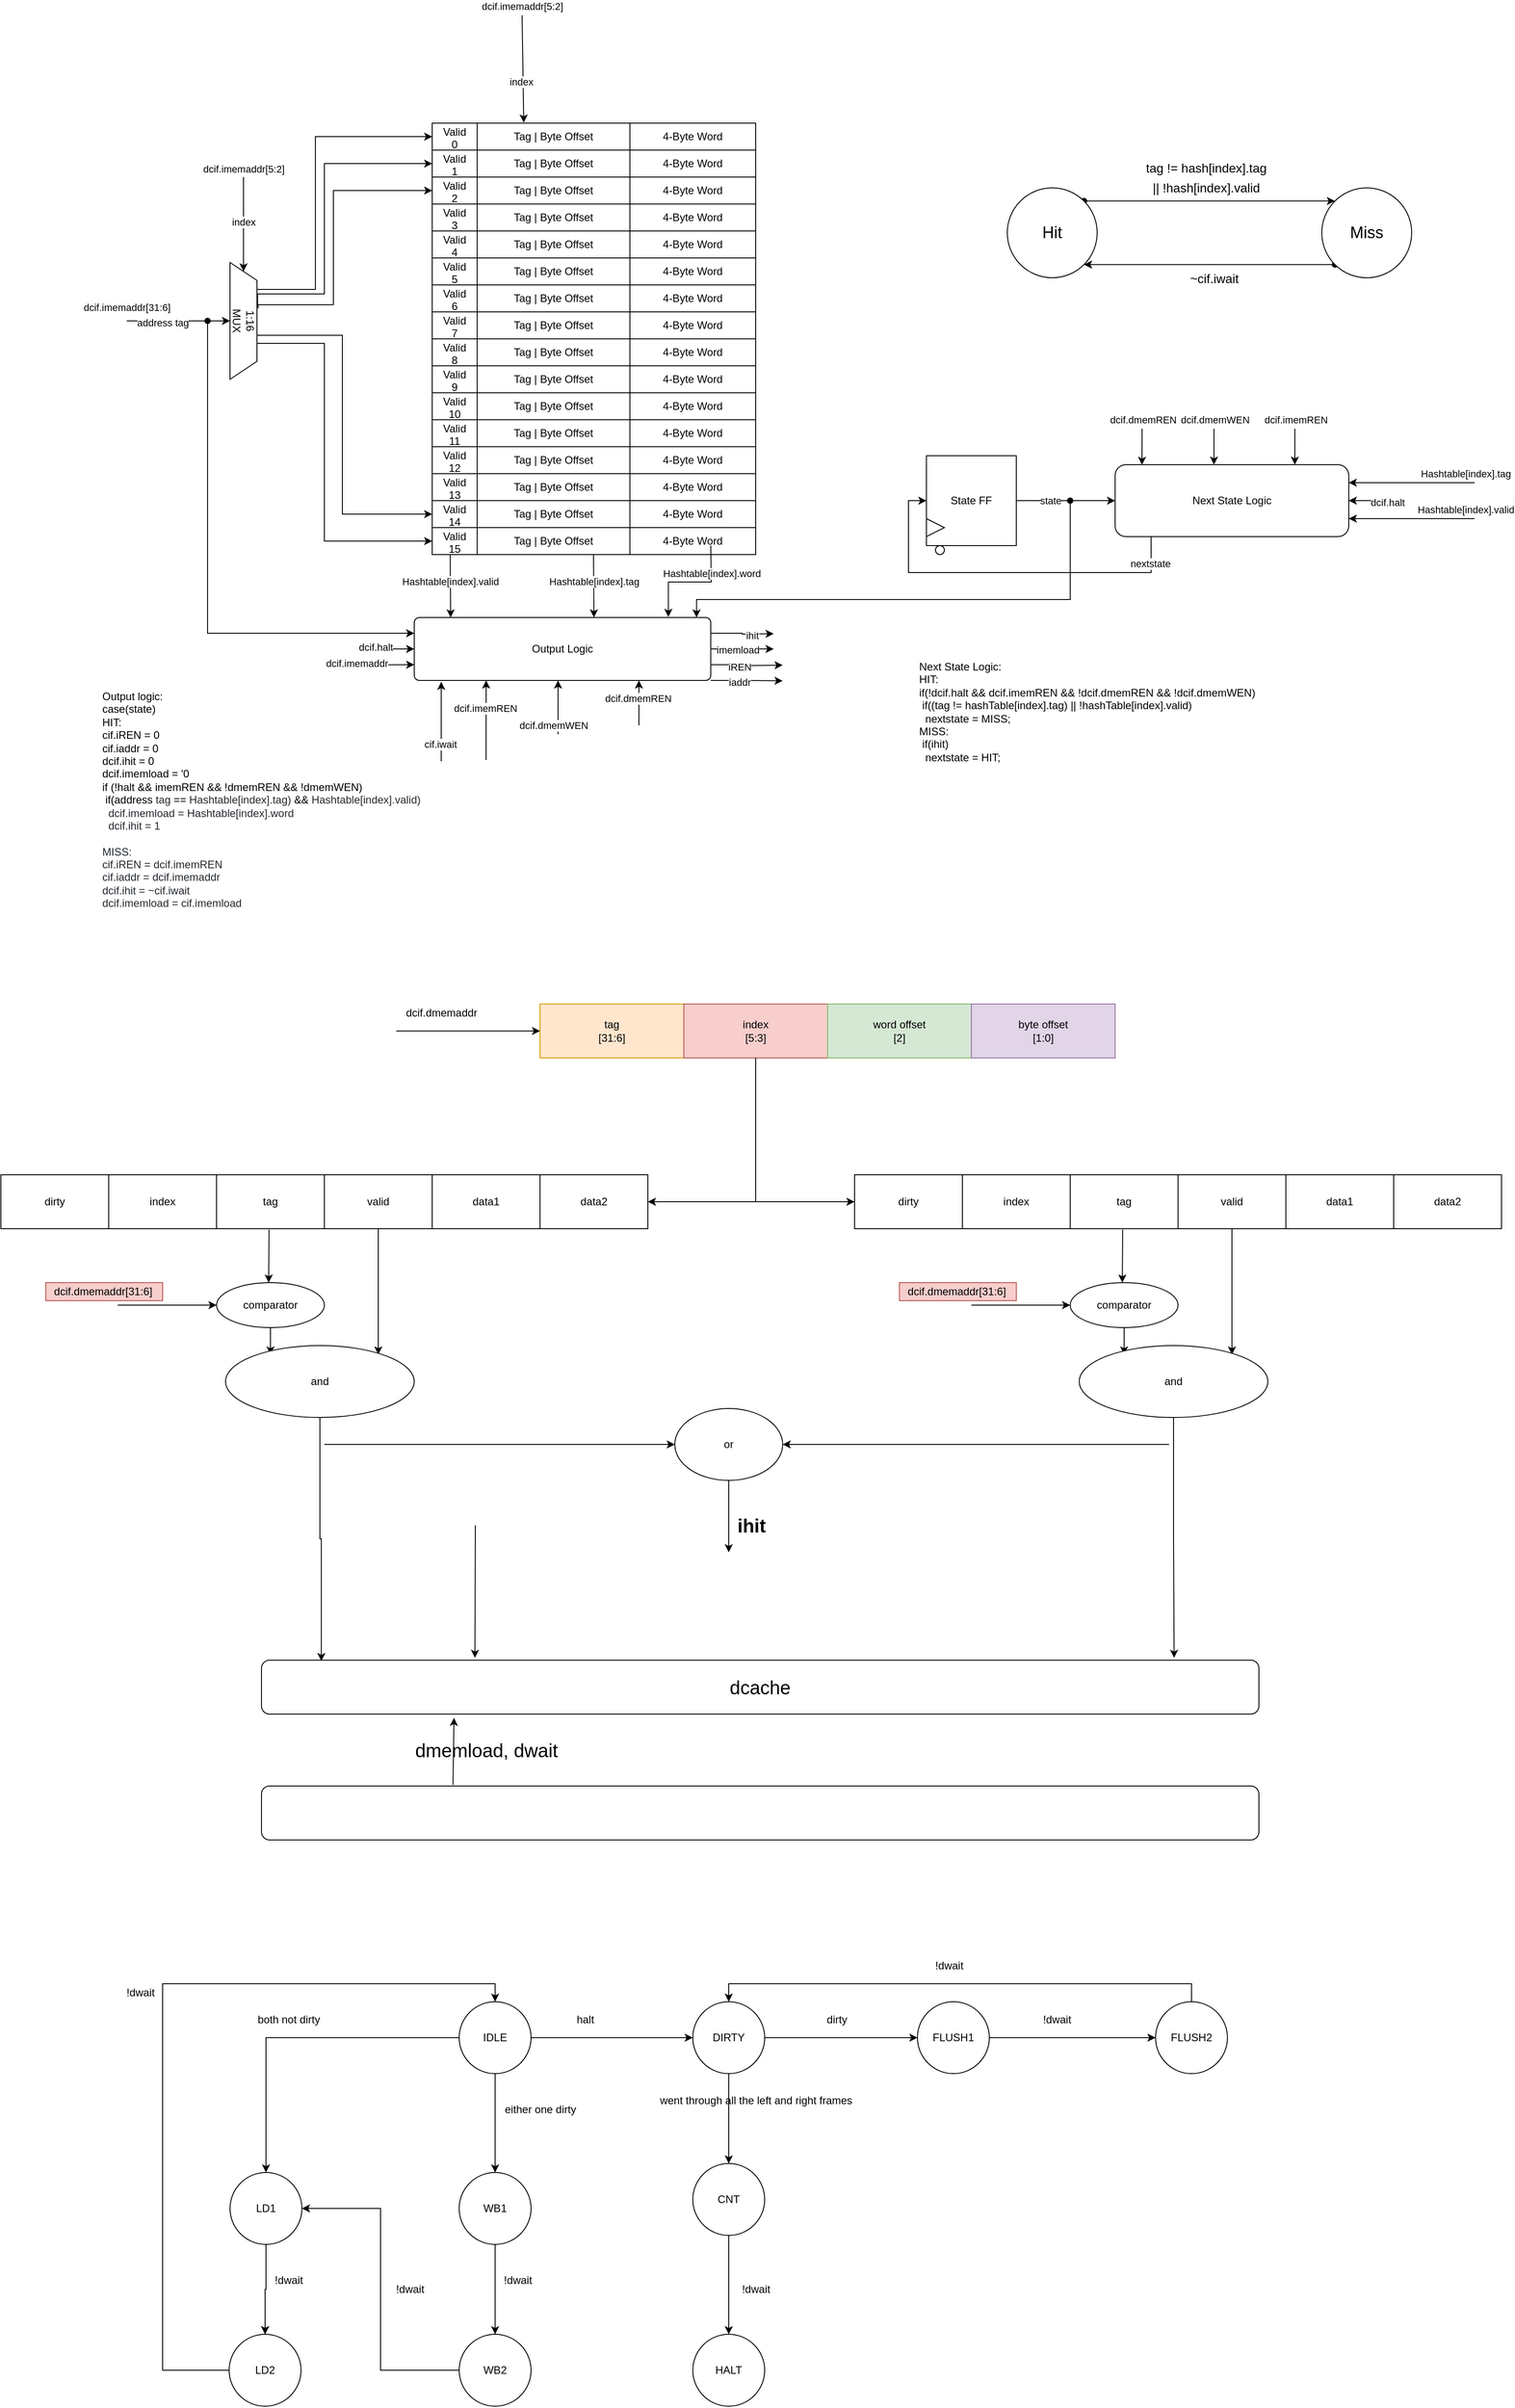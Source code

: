 <mxfile version="17.0.0" type="github" pages="2">
  <diagram id="RtptzdeFo02XQHRS1fy-" name="icache">
    <mxGraphModel dx="2544" dy="1036" grid="1" gridSize="10" guides="1" tooltips="1" connect="1" arrows="1" fold="1" page="1" pageScale="1" pageWidth="850" pageHeight="1100" math="0" shadow="0">
      <root>
        <mxCell id="0" />
        <mxCell id="1" parent="0" />
        <mxCell id="e3zNjsiBfACALDZ_TH6k-3" value="" style="shape=table;html=1;whiteSpace=wrap;startSize=0;container=1;collapsible=0;childLayout=tableLayout;" parent="1" vertex="1">
          <mxGeometry x="390" y="150" width="360" height="480" as="geometry" />
        </mxCell>
        <mxCell id="e3zNjsiBfACALDZ_TH6k-140" value="" style="shape=tableRow;horizontal=0;startSize=0;swimlaneHead=0;swimlaneBody=0;top=0;left=0;bottom=0;right=0;collapsible=0;dropTarget=0;fillColor=none;points=[[0,0.5],[1,0.5]];portConstraint=eastwest;" parent="e3zNjsiBfACALDZ_TH6k-3" vertex="1">
          <mxGeometry width="360" height="30" as="geometry" />
        </mxCell>
        <mxCell id="e3zNjsiBfACALDZ_TH6k-141" value="Valid&lt;br&gt;0" style="shape=partialRectangle;html=1;whiteSpace=wrap;connectable=0;fillColor=none;top=0;left=0;bottom=0;right=0;overflow=hidden;" parent="e3zNjsiBfACALDZ_TH6k-140" vertex="1">
          <mxGeometry width="50" height="30" as="geometry">
            <mxRectangle width="50" height="30" as="alternateBounds" />
          </mxGeometry>
        </mxCell>
        <mxCell id="e3zNjsiBfACALDZ_TH6k-142" value="Tag | Byte Offset" style="shape=partialRectangle;html=1;whiteSpace=wrap;connectable=0;fillColor=none;top=0;left=0;bottom=0;right=0;overflow=hidden;" parent="e3zNjsiBfACALDZ_TH6k-140" vertex="1">
          <mxGeometry x="50" width="170" height="30" as="geometry">
            <mxRectangle width="170" height="30" as="alternateBounds" />
          </mxGeometry>
        </mxCell>
        <mxCell id="e3zNjsiBfACALDZ_TH6k-143" value="&lt;span&gt;4-Byte Word&lt;/span&gt;" style="shape=partialRectangle;html=1;whiteSpace=wrap;connectable=0;fillColor=none;top=0;left=0;bottom=0;right=0;overflow=hidden;" parent="e3zNjsiBfACALDZ_TH6k-140" vertex="1">
          <mxGeometry x="220" width="140" height="30" as="geometry">
            <mxRectangle width="140" height="30" as="alternateBounds" />
          </mxGeometry>
        </mxCell>
        <mxCell id="e3zNjsiBfACALDZ_TH6k-8" value="" style="shape=tableRow;horizontal=0;startSize=0;swimlaneHead=0;swimlaneBody=0;top=0;left=0;bottom=0;right=0;collapsible=0;dropTarget=0;fillColor=none;points=[[0,0.5],[1,0.5]];portConstraint=eastwest;" parent="e3zNjsiBfACALDZ_TH6k-3" vertex="1">
          <mxGeometry y="30" width="360" height="30" as="geometry" />
        </mxCell>
        <mxCell id="e3zNjsiBfACALDZ_TH6k-9" value="Valid&lt;br&gt;1" style="shape=partialRectangle;html=1;whiteSpace=wrap;connectable=0;fillColor=none;top=0;left=0;bottom=0;right=0;overflow=hidden;" parent="e3zNjsiBfACALDZ_TH6k-8" vertex="1">
          <mxGeometry width="50" height="30" as="geometry">
            <mxRectangle width="50" height="30" as="alternateBounds" />
          </mxGeometry>
        </mxCell>
        <mxCell id="e3zNjsiBfACALDZ_TH6k-10" value="Tag | Byte Offset" style="shape=partialRectangle;html=1;whiteSpace=wrap;connectable=0;fillColor=none;top=0;left=0;bottom=0;right=0;overflow=hidden;" parent="e3zNjsiBfACALDZ_TH6k-8" vertex="1">
          <mxGeometry x="50" width="170" height="30" as="geometry">
            <mxRectangle width="170" height="30" as="alternateBounds" />
          </mxGeometry>
        </mxCell>
        <mxCell id="e3zNjsiBfACALDZ_TH6k-11" value="&lt;span&gt;4-Byte Word&lt;/span&gt;" style="shape=partialRectangle;html=1;whiteSpace=wrap;connectable=0;fillColor=none;top=0;left=0;bottom=0;right=0;overflow=hidden;" parent="e3zNjsiBfACALDZ_TH6k-8" vertex="1">
          <mxGeometry x="220" width="140" height="30" as="geometry">
            <mxRectangle width="140" height="30" as="alternateBounds" />
          </mxGeometry>
        </mxCell>
        <mxCell id="e3zNjsiBfACALDZ_TH6k-12" value="" style="shape=tableRow;horizontal=0;startSize=0;swimlaneHead=0;swimlaneBody=0;top=0;left=0;bottom=0;right=0;collapsible=0;dropTarget=0;fillColor=none;points=[[0,0.5],[1,0.5]];portConstraint=eastwest;" parent="e3zNjsiBfACALDZ_TH6k-3" vertex="1">
          <mxGeometry y="60" width="360" height="30" as="geometry" />
        </mxCell>
        <mxCell id="e3zNjsiBfACALDZ_TH6k-13" value="Valid&lt;br&gt;2" style="shape=partialRectangle;html=1;whiteSpace=wrap;connectable=0;fillColor=none;top=0;left=0;bottom=0;right=0;overflow=hidden;" parent="e3zNjsiBfACALDZ_TH6k-12" vertex="1">
          <mxGeometry width="50" height="30" as="geometry">
            <mxRectangle width="50" height="30" as="alternateBounds" />
          </mxGeometry>
        </mxCell>
        <mxCell id="e3zNjsiBfACALDZ_TH6k-14" value="Tag | Byte Offset" style="shape=partialRectangle;html=1;whiteSpace=wrap;connectable=0;fillColor=none;top=0;left=0;bottom=0;right=0;overflow=hidden;" parent="e3zNjsiBfACALDZ_TH6k-12" vertex="1">
          <mxGeometry x="50" width="170" height="30" as="geometry">
            <mxRectangle width="170" height="30" as="alternateBounds" />
          </mxGeometry>
        </mxCell>
        <mxCell id="e3zNjsiBfACALDZ_TH6k-15" value="&lt;span&gt;4-Byte Word&lt;/span&gt;" style="shape=partialRectangle;html=1;whiteSpace=wrap;connectable=0;fillColor=none;top=0;left=0;bottom=0;right=0;overflow=hidden;pointerEvents=1;" parent="e3zNjsiBfACALDZ_TH6k-12" vertex="1">
          <mxGeometry x="220" width="140" height="30" as="geometry">
            <mxRectangle width="140" height="30" as="alternateBounds" />
          </mxGeometry>
        </mxCell>
        <mxCell id="e3zNjsiBfACALDZ_TH6k-19" value="" style="shape=tableRow;horizontal=0;startSize=0;swimlaneHead=0;swimlaneBody=0;top=0;left=0;bottom=0;right=0;collapsible=0;dropTarget=0;fillColor=none;points=[[0,0.5],[1,0.5]];portConstraint=eastwest;" parent="e3zNjsiBfACALDZ_TH6k-3" vertex="1">
          <mxGeometry y="90" width="360" height="30" as="geometry" />
        </mxCell>
        <mxCell id="e3zNjsiBfACALDZ_TH6k-20" value="Valid&lt;br&gt;3" style="shape=partialRectangle;html=1;whiteSpace=wrap;connectable=0;fillColor=none;top=0;left=0;bottom=0;right=0;overflow=hidden;" parent="e3zNjsiBfACALDZ_TH6k-19" vertex="1">
          <mxGeometry width="50" height="30" as="geometry">
            <mxRectangle width="50" height="30" as="alternateBounds" />
          </mxGeometry>
        </mxCell>
        <mxCell id="e3zNjsiBfACALDZ_TH6k-21" value="Tag | Byte Offset" style="shape=partialRectangle;html=1;whiteSpace=wrap;connectable=0;fillColor=none;top=0;left=0;bottom=0;right=0;overflow=hidden;" parent="e3zNjsiBfACALDZ_TH6k-19" vertex="1">
          <mxGeometry x="50" width="170" height="30" as="geometry">
            <mxRectangle width="170" height="30" as="alternateBounds" />
          </mxGeometry>
        </mxCell>
        <mxCell id="e3zNjsiBfACALDZ_TH6k-22" value="&lt;span&gt;4-Byte Word&lt;/span&gt;" style="shape=partialRectangle;html=1;whiteSpace=wrap;connectable=0;fillColor=none;top=0;left=0;bottom=0;right=0;overflow=hidden;pointerEvents=1;" parent="e3zNjsiBfACALDZ_TH6k-19" vertex="1">
          <mxGeometry x="220" width="140" height="30" as="geometry">
            <mxRectangle width="140" height="30" as="alternateBounds" />
          </mxGeometry>
        </mxCell>
        <mxCell id="e3zNjsiBfACALDZ_TH6k-23" value="" style="shape=tableRow;horizontal=0;startSize=0;swimlaneHead=0;swimlaneBody=0;top=0;left=0;bottom=0;right=0;collapsible=0;dropTarget=0;fillColor=none;points=[[0,0.5],[1,0.5]];portConstraint=eastwest;" parent="e3zNjsiBfACALDZ_TH6k-3" vertex="1">
          <mxGeometry y="120" width="360" height="30" as="geometry" />
        </mxCell>
        <mxCell id="e3zNjsiBfACALDZ_TH6k-24" value="Valid&lt;br&gt;4" style="shape=partialRectangle;html=1;whiteSpace=wrap;connectable=0;fillColor=none;top=0;left=0;bottom=0;right=0;overflow=hidden;" parent="e3zNjsiBfACALDZ_TH6k-23" vertex="1">
          <mxGeometry width="50" height="30" as="geometry">
            <mxRectangle width="50" height="30" as="alternateBounds" />
          </mxGeometry>
        </mxCell>
        <mxCell id="e3zNjsiBfACALDZ_TH6k-25" value="Tag | Byte Offset" style="shape=partialRectangle;html=1;whiteSpace=wrap;connectable=0;fillColor=none;top=0;left=0;bottom=0;right=0;overflow=hidden;" parent="e3zNjsiBfACALDZ_TH6k-23" vertex="1">
          <mxGeometry x="50" width="170" height="30" as="geometry">
            <mxRectangle width="170" height="30" as="alternateBounds" />
          </mxGeometry>
        </mxCell>
        <mxCell id="e3zNjsiBfACALDZ_TH6k-26" value="&lt;span&gt;4-Byte Word&lt;/span&gt;" style="shape=partialRectangle;html=1;whiteSpace=wrap;connectable=0;fillColor=none;top=0;left=0;bottom=0;right=0;overflow=hidden;pointerEvents=1;" parent="e3zNjsiBfACALDZ_TH6k-23" vertex="1">
          <mxGeometry x="220" width="140" height="30" as="geometry">
            <mxRectangle width="140" height="30" as="alternateBounds" />
          </mxGeometry>
        </mxCell>
        <mxCell id="e3zNjsiBfACALDZ_TH6k-27" value="" style="shape=tableRow;horizontal=0;startSize=0;swimlaneHead=0;swimlaneBody=0;top=0;left=0;bottom=0;right=0;collapsible=0;dropTarget=0;fillColor=none;points=[[0,0.5],[1,0.5]];portConstraint=eastwest;" parent="e3zNjsiBfACALDZ_TH6k-3" vertex="1">
          <mxGeometry y="150" width="360" height="30" as="geometry" />
        </mxCell>
        <mxCell id="e3zNjsiBfACALDZ_TH6k-28" value="Valid&lt;br&gt;5" style="shape=partialRectangle;html=1;whiteSpace=wrap;connectable=0;fillColor=none;top=0;left=0;bottom=0;right=0;overflow=hidden;" parent="e3zNjsiBfACALDZ_TH6k-27" vertex="1">
          <mxGeometry width="50" height="30" as="geometry">
            <mxRectangle width="50" height="30" as="alternateBounds" />
          </mxGeometry>
        </mxCell>
        <mxCell id="e3zNjsiBfACALDZ_TH6k-29" value="Tag | Byte Offset" style="shape=partialRectangle;html=1;whiteSpace=wrap;connectable=0;fillColor=none;top=0;left=0;bottom=0;right=0;overflow=hidden;" parent="e3zNjsiBfACALDZ_TH6k-27" vertex="1">
          <mxGeometry x="50" width="170" height="30" as="geometry">
            <mxRectangle width="170" height="30" as="alternateBounds" />
          </mxGeometry>
        </mxCell>
        <mxCell id="e3zNjsiBfACALDZ_TH6k-30" value="&lt;span&gt;4-Byte Word&lt;/span&gt;" style="shape=partialRectangle;html=1;whiteSpace=wrap;connectable=0;fillColor=none;top=0;left=0;bottom=0;right=0;overflow=hidden;pointerEvents=1;" parent="e3zNjsiBfACALDZ_TH6k-27" vertex="1">
          <mxGeometry x="220" width="140" height="30" as="geometry">
            <mxRectangle width="140" height="30" as="alternateBounds" />
          </mxGeometry>
        </mxCell>
        <mxCell id="e3zNjsiBfACALDZ_TH6k-31" value="" style="shape=tableRow;horizontal=0;startSize=0;swimlaneHead=0;swimlaneBody=0;top=0;left=0;bottom=0;right=0;collapsible=0;dropTarget=0;fillColor=none;points=[[0,0.5],[1,0.5]];portConstraint=eastwest;" parent="e3zNjsiBfACALDZ_TH6k-3" vertex="1">
          <mxGeometry y="180" width="360" height="30" as="geometry" />
        </mxCell>
        <mxCell id="e3zNjsiBfACALDZ_TH6k-32" value="Valid&lt;br&gt;6" style="shape=partialRectangle;html=1;whiteSpace=wrap;connectable=0;fillColor=none;top=0;left=0;bottom=0;right=0;overflow=hidden;" parent="e3zNjsiBfACALDZ_TH6k-31" vertex="1">
          <mxGeometry width="50" height="30" as="geometry">
            <mxRectangle width="50" height="30" as="alternateBounds" />
          </mxGeometry>
        </mxCell>
        <mxCell id="e3zNjsiBfACALDZ_TH6k-33" value="Tag | Byte Offset" style="shape=partialRectangle;html=1;whiteSpace=wrap;connectable=0;fillColor=none;top=0;left=0;bottom=0;right=0;overflow=hidden;" parent="e3zNjsiBfACALDZ_TH6k-31" vertex="1">
          <mxGeometry x="50" width="170" height="30" as="geometry">
            <mxRectangle width="170" height="30" as="alternateBounds" />
          </mxGeometry>
        </mxCell>
        <mxCell id="e3zNjsiBfACALDZ_TH6k-34" value="&lt;span&gt;4-Byte Word&lt;/span&gt;" style="shape=partialRectangle;html=1;whiteSpace=wrap;connectable=0;fillColor=none;top=0;left=0;bottom=0;right=0;overflow=hidden;pointerEvents=1;" parent="e3zNjsiBfACALDZ_TH6k-31" vertex="1">
          <mxGeometry x="220" width="140" height="30" as="geometry">
            <mxRectangle width="140" height="30" as="alternateBounds" />
          </mxGeometry>
        </mxCell>
        <mxCell id="e3zNjsiBfACALDZ_TH6k-35" value="" style="shape=tableRow;horizontal=0;startSize=0;swimlaneHead=0;swimlaneBody=0;top=0;left=0;bottom=0;right=0;collapsible=0;dropTarget=0;fillColor=none;points=[[0,0.5],[1,0.5]];portConstraint=eastwest;" parent="e3zNjsiBfACALDZ_TH6k-3" vertex="1">
          <mxGeometry y="210" width="360" height="30" as="geometry" />
        </mxCell>
        <mxCell id="e3zNjsiBfACALDZ_TH6k-36" value="Valid&lt;br&gt;7" style="shape=partialRectangle;html=1;whiteSpace=wrap;connectable=0;fillColor=none;top=0;left=0;bottom=0;right=0;overflow=hidden;" parent="e3zNjsiBfACALDZ_TH6k-35" vertex="1">
          <mxGeometry width="50" height="30" as="geometry">
            <mxRectangle width="50" height="30" as="alternateBounds" />
          </mxGeometry>
        </mxCell>
        <mxCell id="e3zNjsiBfACALDZ_TH6k-37" value="Tag | Byte Offset" style="shape=partialRectangle;html=1;whiteSpace=wrap;connectable=0;fillColor=none;top=0;left=0;bottom=0;right=0;overflow=hidden;" parent="e3zNjsiBfACALDZ_TH6k-35" vertex="1">
          <mxGeometry x="50" width="170" height="30" as="geometry">
            <mxRectangle width="170" height="30" as="alternateBounds" />
          </mxGeometry>
        </mxCell>
        <mxCell id="e3zNjsiBfACALDZ_TH6k-38" value="&lt;span&gt;4-Byte Word&lt;/span&gt;" style="shape=partialRectangle;html=1;whiteSpace=wrap;connectable=0;fillColor=none;top=0;left=0;bottom=0;right=0;overflow=hidden;pointerEvents=1;" parent="e3zNjsiBfACALDZ_TH6k-35" vertex="1">
          <mxGeometry x="220" width="140" height="30" as="geometry">
            <mxRectangle width="140" height="30" as="alternateBounds" />
          </mxGeometry>
        </mxCell>
        <mxCell id="e3zNjsiBfACALDZ_TH6k-39" value="" style="shape=tableRow;horizontal=0;startSize=0;swimlaneHead=0;swimlaneBody=0;top=0;left=0;bottom=0;right=0;collapsible=0;dropTarget=0;fillColor=none;points=[[0,0.5],[1,0.5]];portConstraint=eastwest;" parent="e3zNjsiBfACALDZ_TH6k-3" vertex="1">
          <mxGeometry y="240" width="360" height="30" as="geometry" />
        </mxCell>
        <mxCell id="e3zNjsiBfACALDZ_TH6k-40" value="Valid&lt;br&gt;8" style="shape=partialRectangle;html=1;whiteSpace=wrap;connectable=0;fillColor=none;top=0;left=0;bottom=0;right=0;overflow=hidden;" parent="e3zNjsiBfACALDZ_TH6k-39" vertex="1">
          <mxGeometry width="50" height="30" as="geometry">
            <mxRectangle width="50" height="30" as="alternateBounds" />
          </mxGeometry>
        </mxCell>
        <mxCell id="e3zNjsiBfACALDZ_TH6k-41" value="Tag | Byte Offset" style="shape=partialRectangle;html=1;whiteSpace=wrap;connectable=0;fillColor=none;top=0;left=0;bottom=0;right=0;overflow=hidden;" parent="e3zNjsiBfACALDZ_TH6k-39" vertex="1">
          <mxGeometry x="50" width="170" height="30" as="geometry">
            <mxRectangle width="170" height="30" as="alternateBounds" />
          </mxGeometry>
        </mxCell>
        <mxCell id="e3zNjsiBfACALDZ_TH6k-42" value="&lt;span&gt;4-Byte Word&lt;/span&gt;" style="shape=partialRectangle;html=1;whiteSpace=wrap;connectable=0;fillColor=none;top=0;left=0;bottom=0;right=0;overflow=hidden;pointerEvents=1;" parent="e3zNjsiBfACALDZ_TH6k-39" vertex="1">
          <mxGeometry x="220" width="140" height="30" as="geometry">
            <mxRectangle width="140" height="30" as="alternateBounds" />
          </mxGeometry>
        </mxCell>
        <mxCell id="e3zNjsiBfACALDZ_TH6k-43" value="" style="shape=tableRow;horizontal=0;startSize=0;swimlaneHead=0;swimlaneBody=0;top=0;left=0;bottom=0;right=0;collapsible=0;dropTarget=0;fillColor=none;points=[[0,0.5],[1,0.5]];portConstraint=eastwest;" parent="e3zNjsiBfACALDZ_TH6k-3" vertex="1">
          <mxGeometry y="270" width="360" height="30" as="geometry" />
        </mxCell>
        <mxCell id="e3zNjsiBfACALDZ_TH6k-44" value="Valid&lt;br&gt;9" style="shape=partialRectangle;html=1;whiteSpace=wrap;connectable=0;fillColor=none;top=0;left=0;bottom=0;right=0;overflow=hidden;" parent="e3zNjsiBfACALDZ_TH6k-43" vertex="1">
          <mxGeometry width="50" height="30" as="geometry">
            <mxRectangle width="50" height="30" as="alternateBounds" />
          </mxGeometry>
        </mxCell>
        <mxCell id="e3zNjsiBfACALDZ_TH6k-45" value="Tag | Byte Offset" style="shape=partialRectangle;html=1;whiteSpace=wrap;connectable=0;fillColor=none;top=0;left=0;bottom=0;right=0;overflow=hidden;" parent="e3zNjsiBfACALDZ_TH6k-43" vertex="1">
          <mxGeometry x="50" width="170" height="30" as="geometry">
            <mxRectangle width="170" height="30" as="alternateBounds" />
          </mxGeometry>
        </mxCell>
        <mxCell id="e3zNjsiBfACALDZ_TH6k-46" value="&lt;span&gt;4-Byte Word&lt;/span&gt;" style="shape=partialRectangle;html=1;whiteSpace=wrap;connectable=0;fillColor=none;top=0;left=0;bottom=0;right=0;overflow=hidden;pointerEvents=1;" parent="e3zNjsiBfACALDZ_TH6k-43" vertex="1">
          <mxGeometry x="220" width="140" height="30" as="geometry">
            <mxRectangle width="140" height="30" as="alternateBounds" />
          </mxGeometry>
        </mxCell>
        <mxCell id="e3zNjsiBfACALDZ_TH6k-47" value="" style="shape=tableRow;horizontal=0;startSize=0;swimlaneHead=0;swimlaneBody=0;top=0;left=0;bottom=0;right=0;collapsible=0;dropTarget=0;fillColor=none;points=[[0,0.5],[1,0.5]];portConstraint=eastwest;" parent="e3zNjsiBfACALDZ_TH6k-3" vertex="1">
          <mxGeometry y="300" width="360" height="30" as="geometry" />
        </mxCell>
        <mxCell id="e3zNjsiBfACALDZ_TH6k-48" value="Valid&lt;br&gt;10" style="shape=partialRectangle;html=1;whiteSpace=wrap;connectable=0;fillColor=none;top=0;left=0;bottom=0;right=0;overflow=hidden;" parent="e3zNjsiBfACALDZ_TH6k-47" vertex="1">
          <mxGeometry width="50" height="30" as="geometry">
            <mxRectangle width="50" height="30" as="alternateBounds" />
          </mxGeometry>
        </mxCell>
        <mxCell id="e3zNjsiBfACALDZ_TH6k-49" value="Tag | Byte Offset" style="shape=partialRectangle;html=1;whiteSpace=wrap;connectable=0;fillColor=none;top=0;left=0;bottom=0;right=0;overflow=hidden;" parent="e3zNjsiBfACALDZ_TH6k-47" vertex="1">
          <mxGeometry x="50" width="170" height="30" as="geometry">
            <mxRectangle width="170" height="30" as="alternateBounds" />
          </mxGeometry>
        </mxCell>
        <mxCell id="e3zNjsiBfACALDZ_TH6k-50" value="&lt;span&gt;4-Byte Word&lt;/span&gt;" style="shape=partialRectangle;html=1;whiteSpace=wrap;connectable=0;fillColor=none;top=0;left=0;bottom=0;right=0;overflow=hidden;pointerEvents=1;" parent="e3zNjsiBfACALDZ_TH6k-47" vertex="1">
          <mxGeometry x="220" width="140" height="30" as="geometry">
            <mxRectangle width="140" height="30" as="alternateBounds" />
          </mxGeometry>
        </mxCell>
        <mxCell id="e3zNjsiBfACALDZ_TH6k-51" value="" style="shape=tableRow;horizontal=0;startSize=0;swimlaneHead=0;swimlaneBody=0;top=0;left=0;bottom=0;right=0;collapsible=0;dropTarget=0;fillColor=none;points=[[0,0.5],[1,0.5]];portConstraint=eastwest;" parent="e3zNjsiBfACALDZ_TH6k-3" vertex="1">
          <mxGeometry y="330" width="360" height="30" as="geometry" />
        </mxCell>
        <mxCell id="e3zNjsiBfACALDZ_TH6k-52" value="Valid&lt;br&gt;11" style="shape=partialRectangle;html=1;whiteSpace=wrap;connectable=0;fillColor=none;top=0;left=0;bottom=0;right=0;overflow=hidden;" parent="e3zNjsiBfACALDZ_TH6k-51" vertex="1">
          <mxGeometry width="50" height="30" as="geometry">
            <mxRectangle width="50" height="30" as="alternateBounds" />
          </mxGeometry>
        </mxCell>
        <mxCell id="e3zNjsiBfACALDZ_TH6k-53" value="Tag | Byte Offset" style="shape=partialRectangle;html=1;whiteSpace=wrap;connectable=0;fillColor=none;top=0;left=0;bottom=0;right=0;overflow=hidden;" parent="e3zNjsiBfACALDZ_TH6k-51" vertex="1">
          <mxGeometry x="50" width="170" height="30" as="geometry">
            <mxRectangle width="170" height="30" as="alternateBounds" />
          </mxGeometry>
        </mxCell>
        <mxCell id="e3zNjsiBfACALDZ_TH6k-54" value="&lt;span&gt;4-Byte Word&lt;/span&gt;" style="shape=partialRectangle;html=1;whiteSpace=wrap;connectable=0;fillColor=none;top=0;left=0;bottom=0;right=0;overflow=hidden;pointerEvents=1;" parent="e3zNjsiBfACALDZ_TH6k-51" vertex="1">
          <mxGeometry x="220" width="140" height="30" as="geometry">
            <mxRectangle width="140" height="30" as="alternateBounds" />
          </mxGeometry>
        </mxCell>
        <mxCell id="e3zNjsiBfACALDZ_TH6k-55" value="" style="shape=tableRow;horizontal=0;startSize=0;swimlaneHead=0;swimlaneBody=0;top=0;left=0;bottom=0;right=0;collapsible=0;dropTarget=0;fillColor=none;points=[[0,0.5],[1,0.5]];portConstraint=eastwest;" parent="e3zNjsiBfACALDZ_TH6k-3" vertex="1">
          <mxGeometry y="360" width="360" height="30" as="geometry" />
        </mxCell>
        <mxCell id="e3zNjsiBfACALDZ_TH6k-56" value="Valid&lt;br&gt;12" style="shape=partialRectangle;html=1;whiteSpace=wrap;connectable=0;fillColor=none;top=0;left=0;bottom=0;right=0;overflow=hidden;" parent="e3zNjsiBfACALDZ_TH6k-55" vertex="1">
          <mxGeometry width="50" height="30" as="geometry">
            <mxRectangle width="50" height="30" as="alternateBounds" />
          </mxGeometry>
        </mxCell>
        <mxCell id="e3zNjsiBfACALDZ_TH6k-57" value="Tag | Byte Offset" style="shape=partialRectangle;html=1;whiteSpace=wrap;connectable=0;fillColor=none;top=0;left=0;bottom=0;right=0;overflow=hidden;" parent="e3zNjsiBfACALDZ_TH6k-55" vertex="1">
          <mxGeometry x="50" width="170" height="30" as="geometry">
            <mxRectangle width="170" height="30" as="alternateBounds" />
          </mxGeometry>
        </mxCell>
        <mxCell id="e3zNjsiBfACALDZ_TH6k-58" value="&lt;span&gt;4-Byte Word&lt;/span&gt;" style="shape=partialRectangle;html=1;whiteSpace=wrap;connectable=0;fillColor=none;top=0;left=0;bottom=0;right=0;overflow=hidden;pointerEvents=1;" parent="e3zNjsiBfACALDZ_TH6k-55" vertex="1">
          <mxGeometry x="220" width="140" height="30" as="geometry">
            <mxRectangle width="140" height="30" as="alternateBounds" />
          </mxGeometry>
        </mxCell>
        <mxCell id="e3zNjsiBfACALDZ_TH6k-59" value="" style="shape=tableRow;horizontal=0;startSize=0;swimlaneHead=0;swimlaneBody=0;top=0;left=0;bottom=0;right=0;collapsible=0;dropTarget=0;fillColor=none;points=[[0,0.5],[1,0.5]];portConstraint=eastwest;" parent="e3zNjsiBfACALDZ_TH6k-3" vertex="1">
          <mxGeometry y="390" width="360" height="30" as="geometry" />
        </mxCell>
        <mxCell id="e3zNjsiBfACALDZ_TH6k-60" value="Valid&lt;br&gt;13" style="shape=partialRectangle;html=1;whiteSpace=wrap;connectable=0;fillColor=none;top=0;left=0;bottom=0;right=0;overflow=hidden;" parent="e3zNjsiBfACALDZ_TH6k-59" vertex="1">
          <mxGeometry width="50" height="30" as="geometry">
            <mxRectangle width="50" height="30" as="alternateBounds" />
          </mxGeometry>
        </mxCell>
        <mxCell id="e3zNjsiBfACALDZ_TH6k-61" value="Tag | Byte Offset" style="shape=partialRectangle;html=1;whiteSpace=wrap;connectable=0;fillColor=none;top=0;left=0;bottom=0;right=0;overflow=hidden;" parent="e3zNjsiBfACALDZ_TH6k-59" vertex="1">
          <mxGeometry x="50" width="170" height="30" as="geometry">
            <mxRectangle width="170" height="30" as="alternateBounds" />
          </mxGeometry>
        </mxCell>
        <mxCell id="e3zNjsiBfACALDZ_TH6k-62" value="&lt;span&gt;4-Byte Word&lt;/span&gt;" style="shape=partialRectangle;html=1;whiteSpace=wrap;connectable=0;fillColor=none;top=0;left=0;bottom=0;right=0;overflow=hidden;pointerEvents=1;" parent="e3zNjsiBfACALDZ_TH6k-59" vertex="1">
          <mxGeometry x="220" width="140" height="30" as="geometry">
            <mxRectangle width="140" height="30" as="alternateBounds" />
          </mxGeometry>
        </mxCell>
        <mxCell id="e3zNjsiBfACALDZ_TH6k-63" value="" style="shape=tableRow;horizontal=0;startSize=0;swimlaneHead=0;swimlaneBody=0;top=0;left=0;bottom=0;right=0;collapsible=0;dropTarget=0;fillColor=none;points=[[0,0.5],[1,0.5]];portConstraint=eastwest;" parent="e3zNjsiBfACALDZ_TH6k-3" vertex="1">
          <mxGeometry y="420" width="360" height="30" as="geometry" />
        </mxCell>
        <mxCell id="e3zNjsiBfACALDZ_TH6k-64" value="Valid&lt;br&gt;14" style="shape=partialRectangle;html=1;whiteSpace=wrap;connectable=0;fillColor=none;top=0;left=0;bottom=0;right=0;overflow=hidden;" parent="e3zNjsiBfACALDZ_TH6k-63" vertex="1">
          <mxGeometry width="50" height="30" as="geometry">
            <mxRectangle width="50" height="30" as="alternateBounds" />
          </mxGeometry>
        </mxCell>
        <mxCell id="e3zNjsiBfACALDZ_TH6k-65" value="Tag | Byte Offset" style="shape=partialRectangle;html=1;whiteSpace=wrap;connectable=0;fillColor=none;top=0;left=0;bottom=0;right=0;overflow=hidden;" parent="e3zNjsiBfACALDZ_TH6k-63" vertex="1">
          <mxGeometry x="50" width="170" height="30" as="geometry">
            <mxRectangle width="170" height="30" as="alternateBounds" />
          </mxGeometry>
        </mxCell>
        <mxCell id="e3zNjsiBfACALDZ_TH6k-66" value="&lt;span&gt;4-Byte Word&lt;/span&gt;" style="shape=partialRectangle;html=1;whiteSpace=wrap;connectable=0;fillColor=none;top=0;left=0;bottom=0;right=0;overflow=hidden;pointerEvents=1;" parent="e3zNjsiBfACALDZ_TH6k-63" vertex="1">
          <mxGeometry x="220" width="140" height="30" as="geometry">
            <mxRectangle width="140" height="30" as="alternateBounds" />
          </mxGeometry>
        </mxCell>
        <mxCell id="e3zNjsiBfACALDZ_TH6k-71" value="" style="shape=tableRow;horizontal=0;startSize=0;swimlaneHead=0;swimlaneBody=0;top=0;left=0;bottom=0;right=0;collapsible=0;dropTarget=0;fillColor=none;points=[[0,0.5],[1,0.5]];portConstraint=eastwest;" parent="e3zNjsiBfACALDZ_TH6k-3" vertex="1">
          <mxGeometry y="450" width="360" height="30" as="geometry" />
        </mxCell>
        <mxCell id="e3zNjsiBfACALDZ_TH6k-72" value="Valid&lt;br&gt;15" style="shape=partialRectangle;html=1;whiteSpace=wrap;connectable=0;fillColor=none;top=0;left=0;bottom=0;right=0;overflow=hidden;" parent="e3zNjsiBfACALDZ_TH6k-71" vertex="1">
          <mxGeometry width="50" height="30" as="geometry">
            <mxRectangle width="50" height="30" as="alternateBounds" />
          </mxGeometry>
        </mxCell>
        <mxCell id="e3zNjsiBfACALDZ_TH6k-73" value="Tag | Byte Offset" style="shape=partialRectangle;html=1;whiteSpace=wrap;connectable=0;fillColor=none;top=0;left=0;bottom=0;right=0;overflow=hidden;" parent="e3zNjsiBfACALDZ_TH6k-71" vertex="1">
          <mxGeometry x="50" width="170" height="30" as="geometry">
            <mxRectangle width="170" height="30" as="alternateBounds" />
          </mxGeometry>
        </mxCell>
        <mxCell id="e3zNjsiBfACALDZ_TH6k-74" value="&lt;span&gt;4-Byte Word&lt;/span&gt;" style="shape=partialRectangle;html=1;whiteSpace=wrap;connectable=0;fillColor=none;top=0;left=0;bottom=0;right=0;overflow=hidden;" parent="e3zNjsiBfACALDZ_TH6k-71" vertex="1">
          <mxGeometry x="220" width="140" height="30" as="geometry">
            <mxRectangle width="140" height="30" as="alternateBounds" />
          </mxGeometry>
        </mxCell>
        <mxCell id="e3zNjsiBfACALDZ_TH6k-300" style="edgeStyle=orthogonalEdgeStyle;rounded=0;orthogonalLoop=1;jettySize=auto;html=1;exitX=0.25;exitY=0;exitDx=0;exitDy=0;entryX=0;entryY=0.5;entryDx=0;entryDy=0;" parent="1" source="e3zNjsiBfACALDZ_TH6k-298" target="e3zNjsiBfACALDZ_TH6k-140" edge="1">
          <mxGeometry relative="1" as="geometry">
            <mxPoint x="360" y="170" as="targetPoint" />
            <Array as="points">
              <mxPoint x="260" y="335" />
              <mxPoint x="260" y="165" />
            </Array>
          </mxGeometry>
        </mxCell>
        <mxCell id="e3zNjsiBfACALDZ_TH6k-310" style="edgeStyle=orthogonalEdgeStyle;rounded=0;orthogonalLoop=1;jettySize=auto;html=1;exitX=0.75;exitY=0;exitDx=0;exitDy=0;entryX=0;entryY=0.5;entryDx=0;entryDy=0;" parent="1" source="e3zNjsiBfACALDZ_TH6k-298" target="e3zNjsiBfACALDZ_TH6k-71" edge="1">
          <mxGeometry relative="1" as="geometry">
            <Array as="points">
              <mxPoint x="270" y="395" />
              <mxPoint x="270" y="615" />
            </Array>
          </mxGeometry>
        </mxCell>
        <mxCell id="e3zNjsiBfACALDZ_TH6k-298" value="1:16&lt;br&gt;MUX" style="shape=trapezoid;perimeter=trapezoidPerimeter;whiteSpace=wrap;html=1;fixedSize=1;fillColor=none;rotation=90;" parent="1" vertex="1">
          <mxGeometry x="115" y="355" width="130" height="30" as="geometry" />
        </mxCell>
        <mxCell id="e3zNjsiBfACALDZ_TH6k-301" style="edgeStyle=orthogonalEdgeStyle;rounded=0;orthogonalLoop=1;jettySize=auto;html=1;exitX=0.39;exitY=-0.02;exitDx=0;exitDy=0;exitPerimeter=0;entryX=0;entryY=0.5;entryDx=0;entryDy=0;" parent="1" source="e3zNjsiBfACALDZ_TH6k-298" target="e3zNjsiBfACALDZ_TH6k-8" edge="1">
          <mxGeometry relative="1" as="geometry">
            <mxPoint x="250" y="350" as="sourcePoint" />
            <mxPoint x="430" y="180" as="targetPoint" />
            <Array as="points">
              <mxPoint x="196" y="340" />
              <mxPoint x="270" y="340" />
              <mxPoint x="270" y="195" />
            </Array>
          </mxGeometry>
        </mxCell>
        <mxCell id="e3zNjsiBfACALDZ_TH6k-302" value="" style="endArrow=classic;html=1;rounded=0;exitX=0.392;exitY=-0.041;exitDx=0;exitDy=0;exitPerimeter=0;entryX=0;entryY=0.5;entryDx=0;entryDy=0;edgeStyle=orthogonalEdgeStyle;" parent="1" source="e3zNjsiBfACALDZ_TH6k-298" target="e3zNjsiBfACALDZ_TH6k-12" edge="1">
          <mxGeometry width="50" height="50" relative="1" as="geometry">
            <mxPoint x="290" y="390" as="sourcePoint" />
            <mxPoint x="340" y="340" as="targetPoint" />
            <Array as="points">
              <mxPoint x="280" y="352" />
              <mxPoint x="280" y="225" />
            </Array>
          </mxGeometry>
        </mxCell>
        <mxCell id="e3zNjsiBfACALDZ_TH6k-304" value="" style="shape=image;html=1;verticalAlign=top;verticalLabelPosition=bottom;labelBackgroundColor=#ffffff;imageAspect=0;aspect=fixed;image=https://cdn1.iconfinder.com/data/icons/bootstrap-vol-2/16/dot-128.png;fillColor=none;" parent="1" vertex="1">
          <mxGeometry x="310" y="250" width="80" height="80" as="geometry" />
        </mxCell>
        <mxCell id="e3zNjsiBfACALDZ_TH6k-305" value="" style="shape=image;html=1;verticalAlign=top;verticalLabelPosition=bottom;labelBackgroundColor=#ffffff;imageAspect=0;aspect=fixed;image=https://cdn1.iconfinder.com/data/icons/bootstrap-vol-2/16/dot-128.png;fillColor=none;" parent="1" vertex="1">
          <mxGeometry x="312" y="322" width="78" height="78" as="geometry" />
        </mxCell>
        <mxCell id="e3zNjsiBfACALDZ_TH6k-308" value="" style="shape=image;html=1;verticalAlign=top;verticalLabelPosition=bottom;labelBackgroundColor=#ffffff;imageAspect=0;aspect=fixed;image=https://cdn1.iconfinder.com/data/icons/bootstrap-vol-2/16/dot-128.png;fillColor=none;" parent="1" vertex="1">
          <mxGeometry x="312" y="400" width="78" height="78" as="geometry" />
        </mxCell>
        <mxCell id="e3zNjsiBfACALDZ_TH6k-309" value="" style="shape=image;html=1;verticalAlign=top;verticalLabelPosition=bottom;labelBackgroundColor=#ffffff;imageAspect=0;aspect=fixed;image=https://cdn1.iconfinder.com/data/icons/bootstrap-vol-2/16/dot-128.png;fillColor=none;" parent="1" vertex="1">
          <mxGeometry x="312" y="482" width="78" height="78" as="geometry" />
        </mxCell>
        <mxCell id="e3zNjsiBfACALDZ_TH6k-311" value="" style="endArrow=classic;html=1;rounded=0;exitX=0.675;exitY=0.001;exitDx=0;exitDy=0;exitPerimeter=0;entryX=0;entryY=0.5;entryDx=0;entryDy=0;edgeStyle=orthogonalEdgeStyle;" parent="1" source="e3zNjsiBfACALDZ_TH6k-298" target="e3zNjsiBfACALDZ_TH6k-63" edge="1">
          <mxGeometry width="50" height="50" relative="1" as="geometry">
            <mxPoint x="320" y="430" as="sourcePoint" />
            <mxPoint x="370" y="380" as="targetPoint" />
            <Array as="points">
              <mxPoint x="290" y="386" />
              <mxPoint x="290" y="585" />
            </Array>
          </mxGeometry>
        </mxCell>
        <mxCell id="e3zNjsiBfACALDZ_TH6k-312" value="" style="endArrow=classic;html=1;rounded=0;entryX=0;entryY=0.5;entryDx=0;entryDy=0;" parent="1" target="e3zNjsiBfACALDZ_TH6k-298" edge="1">
          <mxGeometry width="50" height="50" relative="1" as="geometry">
            <mxPoint x="180" y="210" as="sourcePoint" />
            <mxPoint x="200" y="270" as="targetPoint" />
          </mxGeometry>
        </mxCell>
        <mxCell id="e3zNjsiBfACALDZ_TH6k-313" value="index" style="edgeLabel;html=1;align=center;verticalAlign=middle;resizable=0;points=[];" parent="e3zNjsiBfACALDZ_TH6k-312" vertex="1" connectable="0">
          <mxGeometry x="-0.499" relative="1" as="geometry">
            <mxPoint y="23" as="offset" />
          </mxGeometry>
        </mxCell>
        <mxCell id="e3zNjsiBfACALDZ_TH6k-314" value="dcif.imemaddr[5:2]" style="edgeLabel;html=1;align=center;verticalAlign=middle;resizable=0;points=[];" parent="e3zNjsiBfACALDZ_TH6k-312" vertex="1" connectable="0">
          <mxGeometry x="-0.8" relative="1" as="geometry">
            <mxPoint y="-20" as="offset" />
          </mxGeometry>
        </mxCell>
        <mxCell id="e3zNjsiBfACALDZ_TH6k-315" value="" style="endArrow=classic;html=1;rounded=0;entryX=0.5;entryY=1;entryDx=0;entryDy=0;" parent="1" target="e3zNjsiBfACALDZ_TH6k-298" edge="1">
          <mxGeometry width="50" height="50" relative="1" as="geometry">
            <mxPoint x="50" y="370" as="sourcePoint" />
            <mxPoint x="100" y="330" as="targetPoint" />
          </mxGeometry>
        </mxCell>
        <mxCell id="e3zNjsiBfACALDZ_TH6k-316" value="address tag" style="edgeLabel;html=1;align=center;verticalAlign=middle;resizable=0;points=[];" parent="e3zNjsiBfACALDZ_TH6k-315" vertex="1" connectable="0">
          <mxGeometry x="0.376" y="-2" relative="1" as="geometry">
            <mxPoint x="-39" as="offset" />
          </mxGeometry>
        </mxCell>
        <mxCell id="e3zNjsiBfACALDZ_TH6k-317" value="dcif.imemaddr[31:6]" style="edgeLabel;html=1;align=center;verticalAlign=middle;resizable=0;points=[];" parent="e3zNjsiBfACALDZ_TH6k-315" vertex="1" connectable="0">
          <mxGeometry x="-0.858" relative="1" as="geometry">
            <mxPoint x="-8" y="-15" as="offset" />
          </mxGeometry>
        </mxCell>
        <mxCell id="e3zNjsiBfACALDZ_TH6k-318" value="" style="endArrow=classic;html=1;rounded=0;entryX=0.283;entryY=-0.018;entryDx=0;entryDy=0;entryPerimeter=0;" parent="1" target="e3zNjsiBfACALDZ_TH6k-140" edge="1">
          <mxGeometry width="50" height="50" relative="1" as="geometry">
            <mxPoint x="490" y="30" as="sourcePoint" />
            <mxPoint x="510" y="100" as="targetPoint" />
          </mxGeometry>
        </mxCell>
        <mxCell id="e3zNjsiBfACALDZ_TH6k-319" value="dcif.imemaddr[5:2]" style="edgeLabel;html=1;align=center;verticalAlign=middle;resizable=0;points=[];" parent="e3zNjsiBfACALDZ_TH6k-318" vertex="1" connectable="0">
          <mxGeometry x="-0.754" relative="1" as="geometry">
            <mxPoint y="-25" as="offset" />
          </mxGeometry>
        </mxCell>
        <mxCell id="e3zNjsiBfACALDZ_TH6k-320" value="index" style="edgeLabel;html=1;align=center;verticalAlign=middle;resizable=0;points=[];" parent="e3zNjsiBfACALDZ_TH6k-318" vertex="1" connectable="0">
          <mxGeometry x="0.238" y="-2" relative="1" as="geometry">
            <mxPoint as="offset" />
          </mxGeometry>
        </mxCell>
        <mxCell id="e3zNjsiBfACALDZ_TH6k-321" value="" style="endArrow=classic;html=1;rounded=0;exitX=0.374;exitY=1.039;exitDx=0;exitDy=0;exitPerimeter=0;" parent="1" edge="1">
          <mxGeometry width="50" height="50" relative="1" as="geometry">
            <mxPoint x="569.47" y="630.0" as="sourcePoint" />
            <mxPoint x="570" y="700" as="targetPoint" />
          </mxGeometry>
        </mxCell>
        <mxCell id="e3zNjsiBfACALDZ_TH6k-322" value="Hashtable[index].tag" style="edgeLabel;html=1;align=center;verticalAlign=middle;resizable=0;points=[];" parent="e3zNjsiBfACALDZ_TH6k-321" vertex="1" connectable="0">
          <mxGeometry x="-0.382" y="1" relative="1" as="geometry">
            <mxPoint x="-1" y="8" as="offset" />
          </mxGeometry>
        </mxCell>
        <mxCell id="e3zNjsiBfACALDZ_TH6k-323" value="" style="endArrow=classic;html=1;rounded=0;exitX=0.374;exitY=1.039;exitDx=0;exitDy=0;exitPerimeter=0;" parent="1" edge="1">
          <mxGeometry width="50" height="50" relative="1" as="geometry">
            <mxPoint x="410.0" y="630" as="sourcePoint" />
            <mxPoint x="410.53" y="700" as="targetPoint" />
          </mxGeometry>
        </mxCell>
        <mxCell id="e3zNjsiBfACALDZ_TH6k-324" value="Hashtable[index].valid" style="edgeLabel;html=1;align=center;verticalAlign=middle;resizable=0;points=[];" parent="e3zNjsiBfACALDZ_TH6k-323" vertex="1" connectable="0">
          <mxGeometry x="-0.382" y="1" relative="1" as="geometry">
            <mxPoint x="-1" y="8" as="offset" />
          </mxGeometry>
        </mxCell>
        <mxCell id="e3zNjsiBfACALDZ_TH6k-329" style="edgeStyle=orthogonalEdgeStyle;rounded=0;orthogonalLoop=1;jettySize=auto;html=1;exitX=1;exitY=0.5;exitDx=0;exitDy=0;fontFamily=Helvetica;" parent="1" source="e3zNjsiBfACALDZ_TH6k-325" edge="1">
          <mxGeometry relative="1" as="geometry">
            <mxPoint x="770" y="735" as="targetPoint" />
          </mxGeometry>
        </mxCell>
        <mxCell id="e3zNjsiBfACALDZ_TH6k-330" value="imemload" style="edgeLabel;html=1;align=center;verticalAlign=middle;resizable=0;points=[];fontFamily=Helvetica;" parent="e3zNjsiBfACALDZ_TH6k-329" vertex="1" connectable="0">
          <mxGeometry x="0.222" y="-1" relative="1" as="geometry">
            <mxPoint x="-13" y="-1" as="offset" />
          </mxGeometry>
        </mxCell>
        <mxCell id="e3zNjsiBfACALDZ_TH6k-333" style="edgeStyle=orthogonalEdgeStyle;rounded=0;orthogonalLoop=1;jettySize=auto;html=1;exitX=1;exitY=0.25;exitDx=0;exitDy=0;fontFamily=Helvetica;" parent="1" source="e3zNjsiBfACALDZ_TH6k-325" edge="1">
          <mxGeometry relative="1" as="geometry">
            <mxPoint x="770" y="718" as="targetPoint" />
          </mxGeometry>
        </mxCell>
        <mxCell id="e3zNjsiBfACALDZ_TH6k-334" value="ihit" style="edgeLabel;html=1;align=center;verticalAlign=middle;resizable=0;points=[];fontFamily=Helvetica;" parent="e3zNjsiBfACALDZ_TH6k-333" vertex="1" connectable="0">
          <mxGeometry x="0.326" y="-1" relative="1" as="geometry">
            <mxPoint as="offset" />
          </mxGeometry>
        </mxCell>
        <mxCell id="RZhs_lfHjZ0U4zvLsND--17" style="edgeStyle=orthogonalEdgeStyle;rounded=0;orthogonalLoop=1;jettySize=auto;html=1;exitX=1;exitY=0.75;exitDx=0;exitDy=0;startArrow=none;startFill=0;" parent="1" source="e3zNjsiBfACALDZ_TH6k-325" edge="1">
          <mxGeometry relative="1" as="geometry">
            <mxPoint x="780" y="753" as="targetPoint" />
          </mxGeometry>
        </mxCell>
        <mxCell id="RZhs_lfHjZ0U4zvLsND--18" value="iREN" style="edgeLabel;html=1;align=center;verticalAlign=middle;resizable=0;points=[];" parent="RZhs_lfHjZ0U4zvLsND--17" vertex="1" connectable="0">
          <mxGeometry x="-0.213" y="-2" relative="1" as="geometry">
            <mxPoint as="offset" />
          </mxGeometry>
        </mxCell>
        <mxCell id="e3zNjsiBfACALDZ_TH6k-325" value="&lt;div style=&quot;text-align: left&quot;&gt;Output Logic&lt;/div&gt;" style="rounded=1;whiteSpace=wrap;html=1;fillColor=none;arcSize=8;" parent="1" vertex="1">
          <mxGeometry x="370" y="700" width="330" height="70" as="geometry" />
        </mxCell>
        <mxCell id="e3zNjsiBfACALDZ_TH6k-326" value="&lt;div style=&quot;text-align: left&quot;&gt;&lt;span&gt;Output logic:&lt;/span&gt;&lt;/div&gt;&lt;div style=&quot;text-align: left&quot;&gt;&lt;span&gt;case(state)&lt;/span&gt;&lt;/div&gt;&lt;div style=&quot;text-align: left&quot;&gt;&lt;span&gt;HIT:&lt;/span&gt;&lt;/div&gt;&lt;div style=&quot;text-align: left&quot;&gt;&lt;span&gt;cif.iREN = 0&lt;/span&gt;&lt;/div&gt;&lt;div style=&quot;text-align: left&quot;&gt;&lt;span&gt;cif.iaddr = 0&lt;/span&gt;&lt;/div&gt;&lt;div style=&quot;text-align: left&quot;&gt;dcif.ihit = 0&lt;/div&gt;&lt;div style=&quot;text-align: left&quot;&gt;dcif.imemload = &#39;0&lt;/div&gt;&lt;div style=&quot;text-align: left&quot;&gt;&lt;span&gt;if (!halt &amp;amp;&amp;amp; imemREN &amp;amp;&amp;amp; !dmemREN &amp;amp;&amp;amp; !dmemWEN)&lt;/span&gt;&lt;/div&gt;&lt;div style=&quot;text-align: left&quot;&gt;&lt;span&gt;&lt;span&gt; &lt;/span&gt;&lt;span style=&quot;white-space: pre&quot;&gt; &lt;/span&gt;if(address&amp;nbsp;&lt;/span&gt;&lt;span style=&quot;background-color: rgb(255 , 255 , 255) ; color: rgb(36 , 41 , 47)&quot;&gt;tag&amp;nbsp;&lt;/span&gt;&lt;span class=&quot;pl-k&quot; style=&quot;background-color: rgb(255 , 255 , 255) ; box-sizing: border-box&quot;&gt;==&lt;/span&gt;&lt;span style=&quot;background-color: rgb(255 , 255 , 255) ; color: rgb(36 , 41 , 47)&quot;&gt;&amp;nbsp;Hashtable[index].tag)&amp;nbsp;&lt;/span&gt;&lt;span class=&quot;pl-k&quot; style=&quot;background-color: rgb(255 , 255 , 255) ; box-sizing: border-box&quot;&gt;&amp;amp;&amp;amp;&lt;/span&gt;&lt;span style=&quot;background-color: rgb(255 , 255 , 255)&quot;&gt;&lt;font color=&quot;#24292f&quot;&gt;&amp;nbsp;&lt;/font&gt;&lt;/span&gt;&lt;span style=&quot;color: rgb(36 , 41 , 47) ; background-color: rgb(255 , 255 , 255)&quot;&gt;Hashtable&lt;/span&gt;&lt;span style=&quot;background-color: rgb(255 , 255 , 255)&quot;&gt;&lt;font color=&quot;#24292f&quot;&gt;[index].valid)&lt;/font&gt;&lt;/span&gt;&lt;/div&gt;&lt;div style=&quot;text-align: left&quot;&gt;&lt;span style=&quot;background-color: rgb(255 , 255 , 255)&quot;&gt;&lt;font color=&quot;#24292f&quot;&gt;&lt;span style=&quot;white-space: pre&quot;&gt; &lt;/span&gt;&lt;span style=&quot;white-space: pre&quot;&gt; &lt;/span&gt;dcif.imemload = Hashtable[index].word&lt;/font&gt;&lt;/span&gt;&lt;/div&gt;&lt;div style=&quot;text-align: left&quot;&gt;&lt;span style=&quot;background-color: rgb(255 , 255 , 255)&quot;&gt;&lt;font color=&quot;#24292f&quot;&gt;&lt;span style=&quot;white-space: pre&quot;&gt; &lt;/span&gt;&lt;span style=&quot;white-space: pre&quot;&gt; &lt;/span&gt;dcif.ihit = 1&lt;br&gt;&lt;/font&gt;&lt;/span&gt;&lt;/div&gt;&lt;div style=&quot;text-align: left&quot;&gt;&lt;br&gt;&lt;/div&gt;&lt;div style=&quot;text-align: left&quot;&gt;&lt;font color=&quot;#24292f&quot;&gt;&lt;span style=&quot;background-color: rgb(255 , 255 , 255)&quot;&gt;MISS:&lt;/span&gt;&lt;/font&gt;&lt;/div&gt;&lt;div style=&quot;text-align: left&quot;&gt;&lt;font color=&quot;#24292f&quot;&gt;&lt;span style=&quot;background-color: rgb(255 , 255 , 255)&quot;&gt;cif.iREN = dcif.imemREN&lt;/span&gt;&lt;/font&gt;&lt;/div&gt;&lt;div style=&quot;text-align: left&quot;&gt;&lt;font color=&quot;#24292f&quot;&gt;&lt;span style=&quot;background-color: rgb(255 , 255 , 255)&quot;&gt;cif.iaddr = dcif.imemaddr&lt;/span&gt;&lt;/font&gt;&lt;/div&gt;&lt;div style=&quot;text-align: left&quot;&gt;&lt;font color=&quot;#24292f&quot;&gt;&lt;span style=&quot;background-color: rgb(255 , 255 , 255)&quot;&gt;dcif.ihit = ~cif.iwait&lt;/span&gt;&lt;/font&gt;&lt;/div&gt;&lt;div style=&quot;text-align: left&quot;&gt;&lt;font color=&quot;#24292f&quot;&gt;&lt;span style=&quot;background-color: rgb(255 , 255 , 255)&quot;&gt;dcif.imemload = cif.imemload&lt;/span&gt;&lt;/font&gt;&lt;/div&gt;&lt;div style=&quot;text-align: left&quot;&gt;&lt;font color=&quot;#24292f&quot;&gt;&lt;span style=&quot;background-color: rgb(255 , 255 , 255)&quot;&gt;&lt;br&gt;&lt;/span&gt;&lt;/font&gt;&lt;/div&gt;&lt;div style=&quot;text-align: left&quot;&gt;&lt;span&gt; &lt;/span&gt;&lt;/div&gt;" style="text;html=1;strokeColor=none;fillColor=none;align=center;verticalAlign=middle;whiteSpace=wrap;rounded=0;" parent="1" vertex="1">
          <mxGeometry x="30" y="790" width="340" height="240" as="geometry" />
        </mxCell>
        <mxCell id="e3zNjsiBfACALDZ_TH6k-327" value="" style="endArrow=classic;html=1;rounded=0;exitX=0.374;exitY=1.039;exitDx=0;exitDy=0;exitPerimeter=0;entryX=0.857;entryY=-0.009;entryDx=0;entryDy=0;entryPerimeter=0;edgeStyle=orthogonalEdgeStyle;" parent="1" target="e3zNjsiBfACALDZ_TH6k-325" edge="1">
          <mxGeometry width="50" height="50" relative="1" as="geometry">
            <mxPoint x="700.0" y="620" as="sourcePoint" />
            <mxPoint x="700.53" y="690" as="targetPoint" />
          </mxGeometry>
        </mxCell>
        <mxCell id="e3zNjsiBfACALDZ_TH6k-328" value="Hashtable[index].word" style="edgeLabel;html=1;align=center;verticalAlign=middle;resizable=0;points=[];" parent="e3zNjsiBfACALDZ_TH6k-327" vertex="1" connectable="0">
          <mxGeometry x="-0.382" y="1" relative="1" as="geometry">
            <mxPoint x="-1" y="-9" as="offset" />
          </mxGeometry>
        </mxCell>
        <mxCell id="fc6FOaEUqUIrRpxD97HT-13" value="" style="endArrow=classic;html=1;rounded=0;fontFamily=Helvetica;entryX=0.091;entryY=1.022;entryDx=0;entryDy=0;entryPerimeter=0;" parent="1" target="e3zNjsiBfACALDZ_TH6k-325" edge="1">
          <mxGeometry width="50" height="50" relative="1" as="geometry">
            <mxPoint x="400" y="860" as="sourcePoint" />
            <mxPoint x="403" y="810" as="targetPoint" />
          </mxGeometry>
        </mxCell>
        <mxCell id="fc6FOaEUqUIrRpxD97HT-14" value="cif.iwait" style="edgeLabel;html=1;align=center;verticalAlign=middle;resizable=0;points=[];fontFamily=Helvetica;" parent="fc6FOaEUqUIrRpxD97HT-13" vertex="1" connectable="0">
          <mxGeometry x="-0.556" y="1" relative="1" as="geometry">
            <mxPoint as="offset" />
          </mxGeometry>
        </mxCell>
        <mxCell id="fc6FOaEUqUIrRpxD97HT-15" value="" style="endArrow=classic;html=1;rounded=0;fontFamily=Helvetica;entryX=0.091;entryY=1.022;entryDx=0;entryDy=0;entryPerimeter=0;" parent="1" edge="1">
          <mxGeometry width="50" height="50" relative="1" as="geometry">
            <mxPoint x="450" y="858.46" as="sourcePoint" />
            <mxPoint x="450.03" y="770" as="targetPoint" />
          </mxGeometry>
        </mxCell>
        <mxCell id="fc6FOaEUqUIrRpxD97HT-16" value="dcif.imemREN" style="edgeLabel;html=1;align=center;verticalAlign=middle;resizable=0;points=[];fontFamily=Helvetica;" parent="fc6FOaEUqUIrRpxD97HT-15" vertex="1" connectable="0">
          <mxGeometry x="-0.556" y="1" relative="1" as="geometry">
            <mxPoint y="-38" as="offset" />
          </mxGeometry>
        </mxCell>
        <mxCell id="fc6FOaEUqUIrRpxD97HT-17" value="" style="endArrow=classic;html=1;rounded=0;fontFamily=Helvetica;entryX=0.091;entryY=1.022;entryDx=0;entryDy=0;entryPerimeter=0;" parent="1" edge="1">
          <mxGeometry width="50" height="50" relative="1" as="geometry">
            <mxPoint x="530" y="830" as="sourcePoint" />
            <mxPoint x="530.03" y="770" as="targetPoint" />
          </mxGeometry>
        </mxCell>
        <mxCell id="fc6FOaEUqUIrRpxD97HT-18" value="dcif.dmemWEN" style="edgeLabel;html=1;align=center;verticalAlign=middle;resizable=0;points=[];fontFamily=Helvetica;" parent="fc6FOaEUqUIrRpxD97HT-17" vertex="1" connectable="0">
          <mxGeometry x="-0.556" y="1" relative="1" as="geometry">
            <mxPoint x="-4" y="3" as="offset" />
          </mxGeometry>
        </mxCell>
        <mxCell id="fc6FOaEUqUIrRpxD97HT-19" value="" style="endArrow=classic;html=1;rounded=0;fontFamily=Helvetica;entryX=0.091;entryY=1.022;entryDx=0;entryDy=0;entryPerimeter=0;" parent="1" edge="1">
          <mxGeometry width="50" height="50" relative="1" as="geometry">
            <mxPoint x="620" y="820" as="sourcePoint" />
            <mxPoint x="620.03" y="770" as="targetPoint" />
          </mxGeometry>
        </mxCell>
        <mxCell id="fc6FOaEUqUIrRpxD97HT-20" value="dcif.dmemREN" style="edgeLabel;html=1;align=center;verticalAlign=middle;resizable=0;points=[];fontFamily=Helvetica;" parent="fc6FOaEUqUIrRpxD97HT-19" vertex="1" connectable="0">
          <mxGeometry x="-0.556" y="1" relative="1" as="geometry">
            <mxPoint y="-19" as="offset" />
          </mxGeometry>
        </mxCell>
        <mxCell id="fc6FOaEUqUIrRpxD97HT-21" value="" style="endArrow=classic;html=1;rounded=0;fontFamily=Helvetica;entryX=0;entryY=0.5;entryDx=0;entryDy=0;" parent="1" target="e3zNjsiBfACALDZ_TH6k-325" edge="1">
          <mxGeometry width="50" height="50" relative="1" as="geometry">
            <mxPoint x="310" y="735" as="sourcePoint" />
            <mxPoint x="280" y="670" as="targetPoint" />
          </mxGeometry>
        </mxCell>
        <mxCell id="fc6FOaEUqUIrRpxD97HT-22" value="dcif.halt" style="edgeLabel;html=1;align=center;verticalAlign=middle;resizable=0;points=[];fontFamily=Helvetica;" parent="fc6FOaEUqUIrRpxD97HT-21" vertex="1" connectable="0">
          <mxGeometry x="-0.433" y="2" relative="1" as="geometry">
            <mxPoint as="offset" />
          </mxGeometry>
        </mxCell>
        <mxCell id="fc6FOaEUqUIrRpxD97HT-23" value="" style="endArrow=classic;html=1;rounded=0;fontFamily=Helvetica;startArrow=oval;startFill=1;entryX=0;entryY=0.25;entryDx=0;entryDy=0;edgeStyle=orthogonalEdgeStyle;" parent="1" target="e3zNjsiBfACALDZ_TH6k-325" edge="1">
          <mxGeometry width="50" height="50" relative="1" as="geometry">
            <mxPoint x="140" y="370" as="sourcePoint" />
            <mxPoint x="200" y="560" as="targetPoint" />
            <Array as="points">
              <mxPoint x="140" y="718" />
            </Array>
          </mxGeometry>
        </mxCell>
        <mxCell id="RZhs_lfHjZ0U4zvLsND--1" style="edgeStyle=orthogonalEdgeStyle;rounded=0;orthogonalLoop=1;jettySize=auto;html=1;exitX=0;exitY=1;exitDx=0;exitDy=0;entryX=1;entryY=1;entryDx=0;entryDy=0;fontFamily=Helvetica;fontSize=14;startArrow=oval;startFill=1;" parent="1" source="RZhs_lfHjZ0U4zvLsND--3" target="RZhs_lfHjZ0U4zvLsND--6" edge="1">
          <mxGeometry relative="1" as="geometry" />
        </mxCell>
        <mxCell id="RZhs_lfHjZ0U4zvLsND--2" value="~cif.iwait" style="edgeLabel;html=1;align=center;verticalAlign=middle;resizable=0;points=[];fontSize=14;fontFamily=Helvetica;" parent="RZhs_lfHjZ0U4zvLsND--1" vertex="1" connectable="0">
          <mxGeometry x="-0.115" y="-1" relative="1" as="geometry">
            <mxPoint x="-11" y="16" as="offset" />
          </mxGeometry>
        </mxCell>
        <mxCell id="RZhs_lfHjZ0U4zvLsND--3" value="&lt;font style=&quot;font-size: 18px&quot;&gt;Miss&lt;/font&gt;" style="ellipse;whiteSpace=wrap;html=1;aspect=fixed;fontFamily=Helvetica;fillColor=default;" parent="1" vertex="1">
          <mxGeometry x="1380" y="222" width="100" height="100" as="geometry" />
        </mxCell>
        <mxCell id="RZhs_lfHjZ0U4zvLsND--4" style="edgeStyle=orthogonalEdgeStyle;rounded=0;orthogonalLoop=1;jettySize=auto;html=1;exitX=1;exitY=0;exitDx=0;exitDy=0;entryX=0;entryY=0;entryDx=0;entryDy=0;fontFamily=Helvetica;fontSize=18;startArrow=oval;startFill=1;" parent="1" source="RZhs_lfHjZ0U4zvLsND--6" target="RZhs_lfHjZ0U4zvLsND--3" edge="1">
          <mxGeometry relative="1" as="geometry" />
        </mxCell>
        <mxCell id="RZhs_lfHjZ0U4zvLsND--5" value="&lt;font style=&quot;font-size: 14px&quot;&gt;tag != hash[index].tag&lt;br&gt;|| !hash[index].valid&lt;br&gt;&lt;/font&gt;" style="edgeLabel;html=1;align=center;verticalAlign=middle;resizable=0;points=[];fontSize=18;fontFamily=Helvetica;" parent="RZhs_lfHjZ0U4zvLsND--4" vertex="1" connectable="0">
          <mxGeometry x="-0.239" y="1" relative="1" as="geometry">
            <mxPoint x="29" y="-26" as="offset" />
          </mxGeometry>
        </mxCell>
        <mxCell id="RZhs_lfHjZ0U4zvLsND--6" value="&lt;font style=&quot;font-size: 18px&quot;&gt;Hit&lt;/font&gt;" style="ellipse;whiteSpace=wrap;html=1;aspect=fixed;fontFamily=Helvetica;fillColor=default;" parent="1" vertex="1">
          <mxGeometry x="1030" y="222" width="100" height="100" as="geometry" />
        </mxCell>
        <mxCell id="RZhs_lfHjZ0U4zvLsND--11" style="edgeStyle=orthogonalEdgeStyle;rounded=0;orthogonalLoop=1;jettySize=auto;html=1;exitX=1;exitY=0.5;exitDx=0;exitDy=0;entryX=0;entryY=0.5;entryDx=0;entryDy=0;" parent="1" source="RZhs_lfHjZ0U4zvLsND--7" target="RZhs_lfHjZ0U4zvLsND--10" edge="1">
          <mxGeometry relative="1" as="geometry" />
        </mxCell>
        <mxCell id="RZhs_lfHjZ0U4zvLsND--14" value="state" style="edgeLabel;html=1;align=center;verticalAlign=middle;resizable=0;points=[];" parent="RZhs_lfHjZ0U4zvLsND--11" vertex="1" connectable="0">
          <mxGeometry x="-0.309" relative="1" as="geometry">
            <mxPoint as="offset" />
          </mxGeometry>
        </mxCell>
        <mxCell id="RZhs_lfHjZ0U4zvLsND--7" value="State FF" style="rounded=0;whiteSpace=wrap;html=1;" parent="1" vertex="1">
          <mxGeometry x="940" y="520" width="100" height="100" as="geometry" />
        </mxCell>
        <mxCell id="RZhs_lfHjZ0U4zvLsND--8" value="" style="triangle;whiteSpace=wrap;html=1;" parent="1" vertex="1">
          <mxGeometry x="940" y="590" width="20" height="20" as="geometry" />
        </mxCell>
        <mxCell id="RZhs_lfHjZ0U4zvLsND--9" value="" style="ellipse;whiteSpace=wrap;html=1;aspect=fixed;" parent="1" vertex="1">
          <mxGeometry x="950" y="620" width="10" height="10" as="geometry" />
        </mxCell>
        <mxCell id="RZhs_lfHjZ0U4zvLsND--12" style="edgeStyle=orthogonalEdgeStyle;rounded=0;orthogonalLoop=1;jettySize=auto;html=1;exitX=0.5;exitY=1;exitDx=0;exitDy=0;entryX=0;entryY=0.5;entryDx=0;entryDy=0;" parent="1" source="RZhs_lfHjZ0U4zvLsND--10" target="RZhs_lfHjZ0U4zvLsND--7" edge="1">
          <mxGeometry relative="1" as="geometry">
            <Array as="points">
              <mxPoint x="1190" y="650" />
              <mxPoint x="920" y="650" />
              <mxPoint x="920" y="570" />
            </Array>
          </mxGeometry>
        </mxCell>
        <mxCell id="RZhs_lfHjZ0U4zvLsND--15" value="nextstate" style="edgeLabel;html=1;align=center;verticalAlign=middle;resizable=0;points=[];" parent="RZhs_lfHjZ0U4zvLsND--12" vertex="1" connectable="0">
          <mxGeometry x="-0.522" y="-1" relative="1" as="geometry">
            <mxPoint as="offset" />
          </mxGeometry>
        </mxCell>
        <mxCell id="RZhs_lfHjZ0U4zvLsND--10" value="Next State Logic" style="rounded=1;whiteSpace=wrap;html=1;" parent="1" vertex="1">
          <mxGeometry x="1150" y="530" width="260" height="80" as="geometry" />
        </mxCell>
        <mxCell id="RZhs_lfHjZ0U4zvLsND--13" value="" style="endArrow=classic;html=1;rounded=0;entryX=0.952;entryY=0;entryDx=0;entryDy=0;entryPerimeter=0;edgeStyle=orthogonalEdgeStyle;startArrow=oval;startFill=1;" parent="1" target="e3zNjsiBfACALDZ_TH6k-325" edge="1">
          <mxGeometry width="50" height="50" relative="1" as="geometry">
            <mxPoint x="1100" y="570" as="sourcePoint" />
            <mxPoint x="1000" y="770" as="targetPoint" />
            <Array as="points">
              <mxPoint x="1100" y="680" />
              <mxPoint x="684" y="680" />
            </Array>
          </mxGeometry>
        </mxCell>
        <mxCell id="RZhs_lfHjZ0U4zvLsND--16" value="Next State Logic:&lt;br&gt;&lt;div&gt;HIT:&lt;/div&gt;&lt;div&gt;if(!dcif.halt &amp;amp;&amp;amp; dcif.imemREN &amp;amp;&amp;amp; !dcif.dmemREN &amp;amp;&amp;amp; !dcif.dmemWEN)&lt;/div&gt;&lt;div&gt;&lt;span style=&quot;white-space: pre&quot;&gt; &lt;/span&gt;if((tag != hashTable[index].tag) || !hashTable[index].valid)&amp;nbsp;&lt;/div&gt;&lt;div&gt;&lt;span style=&quot;white-space: pre&quot;&gt; &lt;/span&gt;&lt;span style=&quot;white-space: pre&quot;&gt; &lt;/span&gt;nextstate = MISS;&lt;/div&gt;&lt;div&gt;MISS:&lt;/div&gt;&lt;div&gt;&lt;span style=&quot;white-space: pre&quot;&gt; &lt;/span&gt;if(ihit)&lt;/div&gt;&lt;div&gt;&lt;span style=&quot;white-space: pre&quot;&gt; &lt;/span&gt;&lt;span style=&quot;white-space: pre&quot;&gt; &lt;/span&gt;nextstate = HIT;&lt;/div&gt;" style="text;html=1;strokeColor=none;fillColor=none;align=left;verticalAlign=middle;whiteSpace=wrap;rounded=0;" parent="1" vertex="1">
          <mxGeometry x="930" y="750" width="450" height="110" as="geometry" />
        </mxCell>
        <mxCell id="RZhs_lfHjZ0U4zvLsND--20" style="edgeStyle=orthogonalEdgeStyle;rounded=0;orthogonalLoop=1;jettySize=auto;html=1;exitX=1;exitY=0.75;exitDx=0;exitDy=0;startArrow=none;startFill=0;" parent="1" edge="1">
          <mxGeometry relative="1" as="geometry">
            <mxPoint x="780" y="770.5" as="targetPoint" />
            <mxPoint x="700" y="770" as="sourcePoint" />
            <Array as="points">
              <mxPoint x="740" y="770.5" />
              <mxPoint x="780" y="770.5" />
            </Array>
          </mxGeometry>
        </mxCell>
        <mxCell id="RZhs_lfHjZ0U4zvLsND--21" value="iaddr" style="edgeLabel;html=1;align=center;verticalAlign=middle;resizable=0;points=[];" parent="RZhs_lfHjZ0U4zvLsND--20" vertex="1" connectable="0">
          <mxGeometry x="-0.213" y="-2" relative="1" as="geometry">
            <mxPoint as="offset" />
          </mxGeometry>
        </mxCell>
        <mxCell id="RZhs_lfHjZ0U4zvLsND--22" value="" style="endArrow=classic;html=1;rounded=0;fontFamily=Helvetica;entryX=0;entryY=0.75;entryDx=0;entryDy=0;" parent="1" target="e3zNjsiBfACALDZ_TH6k-325" edge="1">
          <mxGeometry width="50" height="50" relative="1" as="geometry">
            <mxPoint x="280" y="753" as="sourcePoint" />
            <mxPoint x="340" y="750" as="targetPoint" />
          </mxGeometry>
        </mxCell>
        <mxCell id="RZhs_lfHjZ0U4zvLsND--23" value="dcif.imemaddr" style="edgeLabel;html=1;align=center;verticalAlign=middle;resizable=0;points=[];fontFamily=Helvetica;" parent="RZhs_lfHjZ0U4zvLsND--22" vertex="1" connectable="0">
          <mxGeometry x="-0.433" y="2" relative="1" as="geometry">
            <mxPoint as="offset" />
          </mxGeometry>
        </mxCell>
        <mxCell id="RZhs_lfHjZ0U4zvLsND--24" value="" style="endArrow=classic;html=1;rounded=0;fontFamily=Helvetica;entryX=0.115;entryY=0.002;entryDx=0;entryDy=0;entryPerimeter=0;" parent="1" target="RZhs_lfHjZ0U4zvLsND--10" edge="1">
          <mxGeometry width="50" height="50" relative="1" as="geometry">
            <mxPoint x="1180" y="490" as="sourcePoint" />
            <mxPoint x="1170.03" y="440" as="targetPoint" />
          </mxGeometry>
        </mxCell>
        <mxCell id="RZhs_lfHjZ0U4zvLsND--25" value="dcif.dmemREN" style="edgeLabel;html=1;align=center;verticalAlign=middle;resizable=0;points=[];fontFamily=Helvetica;" parent="RZhs_lfHjZ0U4zvLsND--24" vertex="1" connectable="0">
          <mxGeometry x="-0.556" y="1" relative="1" as="geometry">
            <mxPoint y="-19" as="offset" />
          </mxGeometry>
        </mxCell>
        <mxCell id="RZhs_lfHjZ0U4zvLsND--26" value="" style="endArrow=classic;html=1;rounded=0;fontFamily=Helvetica;entryX=0.25;entryY=0;entryDx=0;entryDy=0;" parent="1" edge="1">
          <mxGeometry width="50" height="50" relative="1" as="geometry">
            <mxPoint x="1260" y="490" as="sourcePoint" />
            <mxPoint x="1260" y="530" as="targetPoint" />
          </mxGeometry>
        </mxCell>
        <mxCell id="RZhs_lfHjZ0U4zvLsND--27" value="dcif.dmemWEN" style="edgeLabel;html=1;align=center;verticalAlign=middle;resizable=0;points=[];fontFamily=Helvetica;" parent="RZhs_lfHjZ0U4zvLsND--26" vertex="1" connectable="0">
          <mxGeometry x="-0.556" y="1" relative="1" as="geometry">
            <mxPoint y="-19" as="offset" />
          </mxGeometry>
        </mxCell>
        <mxCell id="RZhs_lfHjZ0U4zvLsND--28" value="" style="endArrow=classic;html=1;rounded=0;fontFamily=Helvetica;entryX=0.25;entryY=0;entryDx=0;entryDy=0;" parent="1" edge="1">
          <mxGeometry width="50" height="50" relative="1" as="geometry">
            <mxPoint x="1350" y="490" as="sourcePoint" />
            <mxPoint x="1350" y="530" as="targetPoint" />
          </mxGeometry>
        </mxCell>
        <mxCell id="RZhs_lfHjZ0U4zvLsND--29" value="dcif.imemREN" style="edgeLabel;html=1;align=center;verticalAlign=middle;resizable=0;points=[];fontFamily=Helvetica;" parent="RZhs_lfHjZ0U4zvLsND--28" vertex="1" connectable="0">
          <mxGeometry x="-0.556" y="1" relative="1" as="geometry">
            <mxPoint y="-19" as="offset" />
          </mxGeometry>
        </mxCell>
        <mxCell id="RZhs_lfHjZ0U4zvLsND--30" value="" style="endArrow=classic;html=1;rounded=0;fontFamily=Helvetica;entryX=1;entryY=0.5;entryDx=0;entryDy=0;" parent="1" target="RZhs_lfHjZ0U4zvLsND--10" edge="1">
          <mxGeometry width="50" height="50" relative="1" as="geometry">
            <mxPoint x="1470" y="570" as="sourcePoint" />
            <mxPoint x="1330" y="690" as="targetPoint" />
          </mxGeometry>
        </mxCell>
        <mxCell id="RZhs_lfHjZ0U4zvLsND--31" value="dcif.halt" style="edgeLabel;html=1;align=center;verticalAlign=middle;resizable=0;points=[];fontFamily=Helvetica;" parent="RZhs_lfHjZ0U4zvLsND--30" vertex="1" connectable="0">
          <mxGeometry x="-0.433" y="2" relative="1" as="geometry">
            <mxPoint as="offset" />
          </mxGeometry>
        </mxCell>
        <mxCell id="RZhs_lfHjZ0U4zvLsND--32" value="" style="endArrow=classic;html=1;rounded=0;entryX=1;entryY=0.25;entryDx=0;entryDy=0;" parent="1" target="RZhs_lfHjZ0U4zvLsND--10" edge="1">
          <mxGeometry width="50" height="50" relative="1" as="geometry">
            <mxPoint x="1550" y="550" as="sourcePoint" />
            <mxPoint x="1510" y="520" as="targetPoint" />
          </mxGeometry>
        </mxCell>
        <mxCell id="RZhs_lfHjZ0U4zvLsND--33" value="Hashtable[index].tag" style="edgeLabel;html=1;align=center;verticalAlign=middle;resizable=0;points=[];" parent="RZhs_lfHjZ0U4zvLsND--32" vertex="1" connectable="0">
          <mxGeometry x="-0.382" y="1" relative="1" as="geometry">
            <mxPoint x="33" y="-11" as="offset" />
          </mxGeometry>
        </mxCell>
        <mxCell id="RZhs_lfHjZ0U4zvLsND--34" value="" style="endArrow=classic;html=1;rounded=0;entryX=1;entryY=0.25;entryDx=0;entryDy=0;" parent="1" edge="1">
          <mxGeometry width="50" height="50" relative="1" as="geometry">
            <mxPoint x="1550" y="590" as="sourcePoint" />
            <mxPoint x="1410" y="590" as="targetPoint" />
          </mxGeometry>
        </mxCell>
        <mxCell id="RZhs_lfHjZ0U4zvLsND--35" value="Hashtable[index].valid" style="edgeLabel;html=1;align=center;verticalAlign=middle;resizable=0;points=[];" parent="RZhs_lfHjZ0U4zvLsND--34" vertex="1" connectable="0">
          <mxGeometry x="-0.382" y="1" relative="1" as="geometry">
            <mxPoint x="33" y="-11" as="offset" />
          </mxGeometry>
        </mxCell>
        <mxCell id="sPMOBAhPuSSgwppkBtfb-67" value="tag&lt;br&gt;[31:6]" style="rounded=0;whiteSpace=wrap;html=1;fillColor=#ffe6cc;strokeColor=#d79b00;" parent="1" vertex="1">
          <mxGeometry x="510" y="1130" width="160" height="60" as="geometry" />
        </mxCell>
        <mxCell id="sPMOBAhPuSSgwppkBtfb-68" value="index&lt;br&gt;[5:3]" style="rounded=0;whiteSpace=wrap;html=1;fillColor=#f8cecc;strokeColor=#b85450;" parent="1" vertex="1">
          <mxGeometry x="670" y="1130" width="160" height="60" as="geometry" />
        </mxCell>
        <mxCell id="sPMOBAhPuSSgwppkBtfb-69" value="word offset&lt;br&gt;[2]" style="rounded=0;whiteSpace=wrap;html=1;fillColor=#d5e8d4;strokeColor=#82b366;" parent="1" vertex="1">
          <mxGeometry x="830" y="1130" width="160" height="60" as="geometry" />
        </mxCell>
        <mxCell id="sPMOBAhPuSSgwppkBtfb-70" value="byte offset&lt;br&gt;[1:0]" style="rounded=0;whiteSpace=wrap;html=1;fillColor=#e1d5e7;strokeColor=#9673a6;" parent="1" vertex="1">
          <mxGeometry x="990" y="1130" width="160" height="60" as="geometry" />
        </mxCell>
        <mxCell id="sPMOBAhPuSSgwppkBtfb-71" value="" style="endArrow=classic;html=1;rounded=0;entryX=0;entryY=0.5;entryDx=0;entryDy=0;" parent="1" target="sPMOBAhPuSSgwppkBtfb-67" edge="1">
          <mxGeometry width="50" height="50" relative="1" as="geometry">
            <mxPoint x="350" y="1160" as="sourcePoint" />
            <mxPoint x="940" y="1410" as="targetPoint" />
          </mxGeometry>
        </mxCell>
        <mxCell id="sPMOBAhPuSSgwppkBtfb-72" value="dirty" style="rounded=0;whiteSpace=wrap;html=1;" parent="1" vertex="1">
          <mxGeometry x="-90" y="1320" width="120" height="60" as="geometry" />
        </mxCell>
        <mxCell id="sPMOBAhPuSSgwppkBtfb-73" value="index" style="rounded=0;whiteSpace=wrap;html=1;" parent="1" vertex="1">
          <mxGeometry x="30" y="1320" width="120" height="60" as="geometry" />
        </mxCell>
        <mxCell id="sPMOBAhPuSSgwppkBtfb-74" value="tag" style="rounded=0;whiteSpace=wrap;html=1;" parent="1" vertex="1">
          <mxGeometry x="150" y="1320" width="120" height="60" as="geometry" />
        </mxCell>
        <mxCell id="sPMOBAhPuSSgwppkBtfb-75" value="valid" style="rounded=0;whiteSpace=wrap;html=1;" parent="1" vertex="1">
          <mxGeometry x="270" y="1320" width="120" height="60" as="geometry" />
        </mxCell>
        <mxCell id="sPMOBAhPuSSgwppkBtfb-76" value="data1" style="rounded=0;whiteSpace=wrap;html=1;" parent="1" vertex="1">
          <mxGeometry x="390" y="1320" width="120" height="60" as="geometry" />
        </mxCell>
        <mxCell id="sPMOBAhPuSSgwppkBtfb-77" value="data2" style="rounded=0;whiteSpace=wrap;html=1;" parent="1" vertex="1">
          <mxGeometry x="510" y="1320" width="120" height="60" as="geometry" />
        </mxCell>
        <mxCell id="sPMOBAhPuSSgwppkBtfb-84" value="dcif.dmemaddr" style="text;html=1;align=center;verticalAlign=middle;resizable=0;points=[];autosize=1;strokeColor=none;fillColor=none;" parent="1" vertex="1">
          <mxGeometry x="355" y="1130" width="90" height="20" as="geometry" />
        </mxCell>
        <mxCell id="sPMOBAhPuSSgwppkBtfb-85" value="" style="endArrow=classic;html=1;rounded=0;exitX=0.5;exitY=1;exitDx=0;exitDy=0;entryX=0;entryY=0.5;entryDx=0;entryDy=0;" parent="1" source="sPMOBAhPuSSgwppkBtfb-68" edge="1">
          <mxGeometry width="50" height="50" relative="1" as="geometry">
            <mxPoint x="830" y="1340" as="sourcePoint" />
            <mxPoint x="860" y="1350" as="targetPoint" />
            <Array as="points">
              <mxPoint x="750" y="1350" />
            </Array>
          </mxGeometry>
        </mxCell>
        <mxCell id="sPMOBAhPuSSgwppkBtfb-86" value="" style="endArrow=classic;html=1;rounded=0;entryX=1;entryY=0.5;entryDx=0;entryDy=0;" parent="1" target="sPMOBAhPuSSgwppkBtfb-77" edge="1">
          <mxGeometry width="50" height="50" relative="1" as="geometry">
            <mxPoint x="750" y="1350" as="sourcePoint" />
            <mxPoint x="880" y="1290" as="targetPoint" />
          </mxGeometry>
        </mxCell>
        <mxCell id="sPMOBAhPuSSgwppkBtfb-87" value="dirty" style="rounded=0;whiteSpace=wrap;html=1;" parent="1" vertex="1">
          <mxGeometry x="860" y="1320" width="120" height="60" as="geometry" />
        </mxCell>
        <mxCell id="sPMOBAhPuSSgwppkBtfb-88" value="index" style="rounded=0;whiteSpace=wrap;html=1;" parent="1" vertex="1">
          <mxGeometry x="980" y="1320" width="120" height="60" as="geometry" />
        </mxCell>
        <mxCell id="sPMOBAhPuSSgwppkBtfb-89" value="tag" style="rounded=0;whiteSpace=wrap;html=1;" parent="1" vertex="1">
          <mxGeometry x="1100" y="1320" width="120" height="60" as="geometry" />
        </mxCell>
        <mxCell id="sPMOBAhPuSSgwppkBtfb-90" value="valid" style="rounded=0;whiteSpace=wrap;html=1;" parent="1" vertex="1">
          <mxGeometry x="1220" y="1320" width="120" height="60" as="geometry" />
        </mxCell>
        <mxCell id="sPMOBAhPuSSgwppkBtfb-91" value="data1" style="rounded=0;whiteSpace=wrap;html=1;" parent="1" vertex="1">
          <mxGeometry x="1340" y="1320" width="120" height="60" as="geometry" />
        </mxCell>
        <mxCell id="sPMOBAhPuSSgwppkBtfb-92" value="data2" style="rounded=0;whiteSpace=wrap;html=1;" parent="1" vertex="1">
          <mxGeometry x="1460" y="1320" width="120" height="60" as="geometry" />
        </mxCell>
        <mxCell id="sPMOBAhPuSSgwppkBtfb-93" value="" style="endArrow=classic;html=1;rounded=0;exitX=0.42;exitY=1.017;exitDx=0;exitDy=0;exitPerimeter=0;" parent="1" edge="1">
          <mxGeometry width="50" height="50" relative="1" as="geometry">
            <mxPoint x="208.4" y="1381.02" as="sourcePoint" />
            <mxPoint x="208" y="1440" as="targetPoint" />
          </mxGeometry>
        </mxCell>
        <mxCell id="sPMOBAhPuSSgwppkBtfb-94" value="comparator" style="ellipse;whiteSpace=wrap;html=1;" parent="1" vertex="1">
          <mxGeometry x="150" y="1440" width="120" height="50" as="geometry" />
        </mxCell>
        <mxCell id="sPMOBAhPuSSgwppkBtfb-95" value="" style="endArrow=classic;html=1;rounded=0;entryX=0;entryY=0.5;entryDx=0;entryDy=0;" parent="1" target="sPMOBAhPuSSgwppkBtfb-94" edge="1">
          <mxGeometry width="50" height="50" relative="1" as="geometry">
            <mxPoint x="40" y="1465" as="sourcePoint" />
            <mxPoint x="750" y="1110" as="targetPoint" />
          </mxGeometry>
        </mxCell>
        <mxCell id="sPMOBAhPuSSgwppkBtfb-96" value="dcif.dmemaddr[31:6]&amp;nbsp;" style="text;html=1;align=center;verticalAlign=middle;resizable=0;points=[];autosize=1;strokeColor=#b85450;fillColor=#f8cecc;" parent="1" vertex="1">
          <mxGeometry x="-40" y="1440" width="130" height="20" as="geometry" />
        </mxCell>
        <mxCell id="sPMOBAhPuSSgwppkBtfb-97" value="" style="endArrow=classic;html=1;rounded=0;exitX=0.5;exitY=1;exitDx=0;exitDy=0;" parent="1" source="sPMOBAhPuSSgwppkBtfb-75" edge="1">
          <mxGeometry width="50" height="50" relative="1" as="geometry">
            <mxPoint x="700" y="1440" as="sourcePoint" />
            <mxPoint x="330" y="1520" as="targetPoint" />
          </mxGeometry>
        </mxCell>
        <mxCell id="sPMOBAhPuSSgwppkBtfb-98" value="" style="endArrow=classic;html=1;rounded=0;exitX=0.5;exitY=1;exitDx=0;exitDy=0;" parent="1" source="sPMOBAhPuSSgwppkBtfb-94" edge="1">
          <mxGeometry width="50" height="50" relative="1" as="geometry">
            <mxPoint x="700" y="1440" as="sourcePoint" />
            <mxPoint x="210" y="1520" as="targetPoint" />
          </mxGeometry>
        </mxCell>
        <mxCell id="sPMOBAhPuSSgwppkBtfb-101" value="" style="edgeStyle=orthogonalEdgeStyle;rounded=0;orthogonalLoop=1;jettySize=auto;html=1;entryX=0.06;entryY=0.017;entryDx=0;entryDy=0;entryPerimeter=0;" parent="1" source="sPMOBAhPuSSgwppkBtfb-99" target="sPMOBAhPuSSgwppkBtfb-119" edge="1">
          <mxGeometry relative="1" as="geometry">
            <mxPoint x="265" y="1670" as="targetPoint" />
          </mxGeometry>
        </mxCell>
        <mxCell id="sPMOBAhPuSSgwppkBtfb-99" value="and" style="ellipse;whiteSpace=wrap;html=1;" parent="1" vertex="1">
          <mxGeometry x="160" y="1510" width="210" height="80" as="geometry" />
        </mxCell>
        <mxCell id="sPMOBAhPuSSgwppkBtfb-102" value="" style="endArrow=classic;html=1;rounded=0;exitX=0.42;exitY=1.017;exitDx=0;exitDy=0;exitPerimeter=0;" parent="1" edge="1">
          <mxGeometry width="50" height="50" relative="1" as="geometry">
            <mxPoint x="1158.4" y="1381.02" as="sourcePoint" />
            <mxPoint x="1158" y="1440" as="targetPoint" />
          </mxGeometry>
        </mxCell>
        <mxCell id="sPMOBAhPuSSgwppkBtfb-103" value="comparator" style="ellipse;whiteSpace=wrap;html=1;" parent="1" vertex="1">
          <mxGeometry x="1100" y="1440" width="120" height="50" as="geometry" />
        </mxCell>
        <mxCell id="sPMOBAhPuSSgwppkBtfb-104" value="" style="endArrow=classic;html=1;rounded=0;entryX=0;entryY=0.5;entryDx=0;entryDy=0;" parent="1" target="sPMOBAhPuSSgwppkBtfb-103" edge="1">
          <mxGeometry width="50" height="50" relative="1" as="geometry">
            <mxPoint x="990" y="1465" as="sourcePoint" />
            <mxPoint x="1700" y="1110" as="targetPoint" />
          </mxGeometry>
        </mxCell>
        <mxCell id="sPMOBAhPuSSgwppkBtfb-105" value="dcif.dmemaddr[31:6]&amp;nbsp;" style="text;html=1;align=center;verticalAlign=middle;resizable=0;points=[];autosize=1;strokeColor=#b85450;fillColor=#f8cecc;" parent="1" vertex="1">
          <mxGeometry x="910" y="1440" width="130" height="20" as="geometry" />
        </mxCell>
        <mxCell id="sPMOBAhPuSSgwppkBtfb-106" value="" style="endArrow=classic;html=1;rounded=0;exitX=0.5;exitY=1;exitDx=0;exitDy=0;" parent="1" edge="1">
          <mxGeometry width="50" height="50" relative="1" as="geometry">
            <mxPoint x="1280" y="1380" as="sourcePoint" />
            <mxPoint x="1280" y="1520" as="targetPoint" />
          </mxGeometry>
        </mxCell>
        <mxCell id="sPMOBAhPuSSgwppkBtfb-107" value="" style="endArrow=classic;html=1;rounded=0;exitX=0.5;exitY=1;exitDx=0;exitDy=0;" parent="1" source="sPMOBAhPuSSgwppkBtfb-103" edge="1">
          <mxGeometry width="50" height="50" relative="1" as="geometry">
            <mxPoint x="1650" y="1440" as="sourcePoint" />
            <mxPoint x="1160" y="1520" as="targetPoint" />
          </mxGeometry>
        </mxCell>
        <mxCell id="sPMOBAhPuSSgwppkBtfb-108" value="" style="edgeStyle=orthogonalEdgeStyle;rounded=0;orthogonalLoop=1;jettySize=auto;html=1;entryX=0.915;entryY=-0.043;entryDx=0;entryDy=0;entryPerimeter=0;" parent="1" source="sPMOBAhPuSSgwppkBtfb-109" target="sPMOBAhPuSSgwppkBtfb-119" edge="1">
          <mxGeometry relative="1" as="geometry">
            <mxPoint x="1215" y="1670" as="targetPoint" />
          </mxGeometry>
        </mxCell>
        <mxCell id="sPMOBAhPuSSgwppkBtfb-109" value="and" style="ellipse;whiteSpace=wrap;html=1;" parent="1" vertex="1">
          <mxGeometry x="1110" y="1510" width="210" height="80" as="geometry" />
        </mxCell>
        <mxCell id="sPMOBAhPuSSgwppkBtfb-111" value="" style="endArrow=classic;html=1;rounded=0;entryX=0;entryY=0.5;entryDx=0;entryDy=0;" parent="1" target="sPMOBAhPuSSgwppkBtfb-113" edge="1">
          <mxGeometry width="50" height="50" relative="1" as="geometry">
            <mxPoint x="270" y="1620" as="sourcePoint" />
            <mxPoint x="710" y="1620" as="targetPoint" />
          </mxGeometry>
        </mxCell>
        <mxCell id="sPMOBAhPuSSgwppkBtfb-112" value="" style="endArrow=classic;html=1;rounded=0;startArrow=none;" parent="1" source="sPMOBAhPuSSgwppkBtfb-113" edge="1">
          <mxGeometry width="50" height="50" relative="1" as="geometry">
            <mxPoint x="1210" y="1610" as="sourcePoint" />
            <mxPoint x="710" y="1620" as="targetPoint" />
          </mxGeometry>
        </mxCell>
        <mxCell id="sPMOBAhPuSSgwppkBtfb-117" value="" style="edgeStyle=orthogonalEdgeStyle;rounded=0;orthogonalLoop=1;jettySize=auto;html=1;" parent="1" source="sPMOBAhPuSSgwppkBtfb-113" edge="1">
          <mxGeometry relative="1" as="geometry">
            <mxPoint x="720" y="1740" as="targetPoint" />
          </mxGeometry>
        </mxCell>
        <mxCell id="sPMOBAhPuSSgwppkBtfb-113" value="or" style="ellipse;whiteSpace=wrap;html=1;" parent="1" vertex="1">
          <mxGeometry x="660" y="1580" width="120" height="80" as="geometry" />
        </mxCell>
        <mxCell id="sPMOBAhPuSSgwppkBtfb-115" value="" style="endArrow=classic;html=1;rounded=0;" parent="1" target="sPMOBAhPuSSgwppkBtfb-113" edge="1">
          <mxGeometry width="50" height="50" relative="1" as="geometry">
            <mxPoint x="1210" y="1620" as="sourcePoint" />
            <mxPoint x="670" y="1630" as="targetPoint" />
          </mxGeometry>
        </mxCell>
        <mxCell id="sPMOBAhPuSSgwppkBtfb-118" value="ihit" style="text;html=1;align=center;verticalAlign=middle;resizable=0;points=[];autosize=1;fontStyle=1;fontSize=21;" parent="1" vertex="1">
          <mxGeometry x="720" y="1695" width="50" height="30" as="geometry" />
        </mxCell>
        <mxCell id="sPMOBAhPuSSgwppkBtfb-119" value="dcache" style="rounded=1;whiteSpace=wrap;html=1;fontSize=21;" parent="1" vertex="1">
          <mxGeometry x="200" y="1860" width="1110" height="60" as="geometry" />
        </mxCell>
        <mxCell id="sPMOBAhPuSSgwppkBtfb-120" value="" style="endArrow=classic;html=1;rounded=0;fontSize=21;entryX=0.214;entryY=-0.043;entryDx=0;entryDy=0;entryPerimeter=0;" parent="1" target="sPMOBAhPuSSgwppkBtfb-119" edge="1">
          <mxGeometry width="50" height="50" relative="1" as="geometry">
            <mxPoint x="438" y="1710" as="sourcePoint" />
            <mxPoint x="590" y="1760" as="targetPoint" />
          </mxGeometry>
        </mxCell>
        <mxCell id="sPMOBAhPuSSgwppkBtfb-121" value="" style="rounded=1;whiteSpace=wrap;html=1;fontSize=21;" parent="1" vertex="1">
          <mxGeometry x="200" y="2000" width="1110" height="60" as="geometry" />
        </mxCell>
        <mxCell id="sPMOBAhPuSSgwppkBtfb-122" value="" style="endArrow=classic;html=1;rounded=0;fontSize=21;exitX=0.192;exitY=-0.02;exitDx=0;exitDy=0;exitPerimeter=0;entryX=0.193;entryY=1.069;entryDx=0;entryDy=0;entryPerimeter=0;" parent="1" source="sPMOBAhPuSSgwppkBtfb-121" target="sPMOBAhPuSSgwppkBtfb-119" edge="1">
          <mxGeometry width="50" height="50" relative="1" as="geometry">
            <mxPoint x="780" y="1740" as="sourcePoint" />
            <mxPoint x="830" y="1690" as="targetPoint" />
          </mxGeometry>
        </mxCell>
        <mxCell id="sPMOBAhPuSSgwppkBtfb-123" value="dmemload, dwait" style="text;html=1;align=center;verticalAlign=middle;resizable=0;points=[];autosize=1;strokeColor=none;fillColor=none;fontSize=21;" parent="1" vertex="1">
          <mxGeometry x="365" y="1945" width="170" height="30" as="geometry" />
        </mxCell>
        <mxCell id="opOqUYdFlwvjBfK4pgaE-21" value="" style="edgeStyle=orthogonalEdgeStyle;rounded=0;orthogonalLoop=1;jettySize=auto;html=1;entryX=0.5;entryY=0;entryDx=0;entryDy=0;" edge="1" parent="1" source="opOqUYdFlwvjBfK4pgaE-1" target="opOqUYdFlwvjBfK4pgaE-4">
          <mxGeometry relative="1" as="geometry">
            <mxPoint x="340" y="2280" as="targetPoint" />
          </mxGeometry>
        </mxCell>
        <mxCell id="opOqUYdFlwvjBfK4pgaE-30" value="" style="edgeStyle=orthogonalEdgeStyle;rounded=0;orthogonalLoop=1;jettySize=auto;html=1;" edge="1" parent="1" source="opOqUYdFlwvjBfK4pgaE-1" target="opOqUYdFlwvjBfK4pgaE-2">
          <mxGeometry relative="1" as="geometry" />
        </mxCell>
        <mxCell id="opOqUYdFlwvjBfK4pgaE-1" value="IDLE" style="ellipse;whiteSpace=wrap;html=1;aspect=fixed;" vertex="1" parent="1">
          <mxGeometry x="420" y="2240" width="80" height="80" as="geometry" />
        </mxCell>
        <mxCell id="opOqUYdFlwvjBfK4pgaE-31" value="" style="edgeStyle=orthogonalEdgeStyle;rounded=0;orthogonalLoop=1;jettySize=auto;html=1;" edge="1" parent="1" source="opOqUYdFlwvjBfK4pgaE-2" target="opOqUYdFlwvjBfK4pgaE-3">
          <mxGeometry relative="1" as="geometry" />
        </mxCell>
        <mxCell id="opOqUYdFlwvjBfK4pgaE-2" value="WB1" style="ellipse;whiteSpace=wrap;html=1;aspect=fixed;" vertex="1" parent="1">
          <mxGeometry x="420" y="2430" width="80" height="80" as="geometry" />
        </mxCell>
        <mxCell id="opOqUYdFlwvjBfK4pgaE-33" value="" style="edgeStyle=orthogonalEdgeStyle;rounded=0;orthogonalLoop=1;jettySize=auto;html=1;entryX=1;entryY=0.5;entryDx=0;entryDy=0;" edge="1" parent="1" source="opOqUYdFlwvjBfK4pgaE-3" target="opOqUYdFlwvjBfK4pgaE-4">
          <mxGeometry relative="1" as="geometry">
            <mxPoint x="340" y="2650" as="targetPoint" />
          </mxGeometry>
        </mxCell>
        <mxCell id="opOqUYdFlwvjBfK4pgaE-3" value="WB2" style="ellipse;whiteSpace=wrap;html=1;aspect=fixed;" vertex="1" parent="1">
          <mxGeometry x="420" y="2610" width="80" height="80" as="geometry" />
        </mxCell>
        <mxCell id="opOqUYdFlwvjBfK4pgaE-22" value="" style="edgeStyle=orthogonalEdgeStyle;rounded=0;orthogonalLoop=1;jettySize=auto;html=1;" edge="1" parent="1" source="opOqUYdFlwvjBfK4pgaE-4" target="opOqUYdFlwvjBfK4pgaE-5">
          <mxGeometry relative="1" as="geometry" />
        </mxCell>
        <mxCell id="opOqUYdFlwvjBfK4pgaE-24" value="" style="edgeStyle=orthogonalEdgeStyle;rounded=0;orthogonalLoop=1;jettySize=auto;html=1;" edge="1" parent="1" source="opOqUYdFlwvjBfK4pgaE-4" target="opOqUYdFlwvjBfK4pgaE-5">
          <mxGeometry relative="1" as="geometry" />
        </mxCell>
        <mxCell id="opOqUYdFlwvjBfK4pgaE-4" value="LD1" style="ellipse;whiteSpace=wrap;html=1;aspect=fixed;" vertex="1" parent="1">
          <mxGeometry x="165" y="2430" width="80" height="80" as="geometry" />
        </mxCell>
        <mxCell id="opOqUYdFlwvjBfK4pgaE-27" value="" style="edgeStyle=orthogonalEdgeStyle;rounded=0;orthogonalLoop=1;jettySize=auto;html=1;entryX=0.5;entryY=0;entryDx=0;entryDy=0;" edge="1" parent="1" source="opOqUYdFlwvjBfK4pgaE-5" target="opOqUYdFlwvjBfK4pgaE-1">
          <mxGeometry relative="1" as="geometry">
            <mxPoint x="324" y="2650" as="targetPoint" />
            <Array as="points">
              <mxPoint x="90" y="2650" />
              <mxPoint x="90" y="2220" />
              <mxPoint x="460" y="2220" />
            </Array>
          </mxGeometry>
        </mxCell>
        <mxCell id="opOqUYdFlwvjBfK4pgaE-5" value="LD2" style="ellipse;whiteSpace=wrap;html=1;aspect=fixed;" vertex="1" parent="1">
          <mxGeometry x="164" y="2610" width="80" height="80" as="geometry" />
        </mxCell>
        <mxCell id="opOqUYdFlwvjBfK4pgaE-15" value="" style="edgeStyle=orthogonalEdgeStyle;rounded=0;orthogonalLoop=1;jettySize=auto;html=1;entryX=0;entryY=0.5;entryDx=0;entryDy=0;" edge="1" parent="1" source="opOqUYdFlwvjBfK4pgaE-6" target="opOqUYdFlwvjBfK4pgaE-9">
          <mxGeometry relative="1" as="geometry">
            <mxPoint x="840" y="2280" as="targetPoint" />
          </mxGeometry>
        </mxCell>
        <mxCell id="opOqUYdFlwvjBfK4pgaE-37" value="" style="edgeStyle=orthogonalEdgeStyle;rounded=0;orthogonalLoop=1;jettySize=auto;html=1;" edge="1" parent="1" source="opOqUYdFlwvjBfK4pgaE-6" target="opOqUYdFlwvjBfK4pgaE-7">
          <mxGeometry relative="1" as="geometry" />
        </mxCell>
        <mxCell id="opOqUYdFlwvjBfK4pgaE-6" value="DIRTY" style="ellipse;whiteSpace=wrap;html=1;aspect=fixed;" vertex="1" parent="1">
          <mxGeometry x="680" y="2240" width="80" height="80" as="geometry" />
        </mxCell>
        <mxCell id="opOqUYdFlwvjBfK4pgaE-39" value="" style="edgeStyle=orthogonalEdgeStyle;rounded=0;orthogonalLoop=1;jettySize=auto;html=1;" edge="1" parent="1" source="opOqUYdFlwvjBfK4pgaE-7" target="opOqUYdFlwvjBfK4pgaE-8">
          <mxGeometry relative="1" as="geometry" />
        </mxCell>
        <mxCell id="opOqUYdFlwvjBfK4pgaE-7" value="CNT" style="ellipse;whiteSpace=wrap;html=1;aspect=fixed;" vertex="1" parent="1">
          <mxGeometry x="680" y="2420" width="80" height="80" as="geometry" />
        </mxCell>
        <mxCell id="opOqUYdFlwvjBfK4pgaE-8" value="HALT" style="ellipse;whiteSpace=wrap;html=1;aspect=fixed;" vertex="1" parent="1">
          <mxGeometry x="680" y="2610" width="80" height="80" as="geometry" />
        </mxCell>
        <mxCell id="opOqUYdFlwvjBfK4pgaE-18" value="" style="edgeStyle=orthogonalEdgeStyle;rounded=0;orthogonalLoop=1;jettySize=auto;html=1;entryX=0;entryY=0.5;entryDx=0;entryDy=0;" edge="1" parent="1" source="opOqUYdFlwvjBfK4pgaE-9" target="opOqUYdFlwvjBfK4pgaE-10">
          <mxGeometry relative="1" as="geometry">
            <mxPoint x="1090" y="2280" as="targetPoint" />
          </mxGeometry>
        </mxCell>
        <mxCell id="opOqUYdFlwvjBfK4pgaE-9" value="FLUSH1" style="ellipse;whiteSpace=wrap;html=1;aspect=fixed;" vertex="1" parent="1">
          <mxGeometry x="930" y="2240" width="80" height="80" as="geometry" />
        </mxCell>
        <mxCell id="opOqUYdFlwvjBfK4pgaE-42" value="" style="edgeStyle=orthogonalEdgeStyle;rounded=0;orthogonalLoop=1;jettySize=auto;html=1;entryX=0.5;entryY=0;entryDx=0;entryDy=0;" edge="1" parent="1" source="opOqUYdFlwvjBfK4pgaE-10" target="opOqUYdFlwvjBfK4pgaE-6">
          <mxGeometry relative="1" as="geometry">
            <mxPoint x="1235" y="2160" as="targetPoint" />
            <Array as="points">
              <mxPoint x="1235" y="2220" />
              <mxPoint x="720" y="2220" />
            </Array>
          </mxGeometry>
        </mxCell>
        <mxCell id="opOqUYdFlwvjBfK4pgaE-10" value="FLUSH2" style="ellipse;whiteSpace=wrap;html=1;aspect=fixed;" vertex="1" parent="1">
          <mxGeometry x="1195" y="2240" width="80" height="80" as="geometry" />
        </mxCell>
        <mxCell id="opOqUYdFlwvjBfK4pgaE-12" value="" style="endArrow=classic;html=1;rounded=0;exitX=1;exitY=0.5;exitDx=0;exitDy=0;entryX=0;entryY=0.5;entryDx=0;entryDy=0;" edge="1" parent="1" source="opOqUYdFlwvjBfK4pgaE-1" target="opOqUYdFlwvjBfK4pgaE-6">
          <mxGeometry width="50" height="50" relative="1" as="geometry">
            <mxPoint x="790" y="2420" as="sourcePoint" />
            <mxPoint x="670" y="2320" as="targetPoint" />
          </mxGeometry>
        </mxCell>
        <mxCell id="opOqUYdFlwvjBfK4pgaE-13" value="halt" style="text;html=1;align=center;verticalAlign=middle;resizable=0;points=[];autosize=1;strokeColor=none;fillColor=none;" vertex="1" parent="1">
          <mxGeometry x="545" y="2250" width="30" height="20" as="geometry" />
        </mxCell>
        <mxCell id="opOqUYdFlwvjBfK4pgaE-16" value="dirty" style="text;html=1;align=center;verticalAlign=middle;resizable=0;points=[];autosize=1;strokeColor=none;fillColor=none;" vertex="1" parent="1">
          <mxGeometry x="820" y="2250" width="40" height="20" as="geometry" />
        </mxCell>
        <mxCell id="opOqUYdFlwvjBfK4pgaE-19" value="!dwait" style="text;html=1;align=center;verticalAlign=middle;resizable=0;points=[];autosize=1;strokeColor=none;fillColor=none;" vertex="1" parent="1">
          <mxGeometry x="1060" y="2250" width="50" height="20" as="geometry" />
        </mxCell>
        <mxCell id="opOqUYdFlwvjBfK4pgaE-23" value="both not dirty" style="text;html=1;align=center;verticalAlign=middle;resizable=0;points=[];autosize=1;strokeColor=none;fillColor=none;" vertex="1" parent="1">
          <mxGeometry x="190" y="2250" width="80" height="20" as="geometry" />
        </mxCell>
        <mxCell id="opOqUYdFlwvjBfK4pgaE-25" value="!dwait" style="text;html=1;align=center;verticalAlign=middle;resizable=0;points=[];autosize=1;strokeColor=none;fillColor=none;" vertex="1" parent="1">
          <mxGeometry x="205" y="2540" width="50" height="20" as="geometry" />
        </mxCell>
        <mxCell id="opOqUYdFlwvjBfK4pgaE-28" value="!dwait" style="text;html=1;align=center;verticalAlign=middle;resizable=0;points=[];autosize=1;strokeColor=none;fillColor=none;" vertex="1" parent="1">
          <mxGeometry x="40" y="2220" width="50" height="20" as="geometry" />
        </mxCell>
        <mxCell id="opOqUYdFlwvjBfK4pgaE-34" value="!dwait" style="text;html=1;align=center;verticalAlign=middle;resizable=0;points=[];autosize=1;strokeColor=none;fillColor=none;" vertex="1" parent="1">
          <mxGeometry x="460" y="2540" width="50" height="20" as="geometry" />
        </mxCell>
        <mxCell id="opOqUYdFlwvjBfK4pgaE-35" value="!dwait" style="text;html=1;align=center;verticalAlign=middle;resizable=0;points=[];autosize=1;strokeColor=none;fillColor=none;" vertex="1" parent="1">
          <mxGeometry x="340" y="2550" width="50" height="20" as="geometry" />
        </mxCell>
        <mxCell id="opOqUYdFlwvjBfK4pgaE-36" value="either one dirty" style="text;html=1;align=center;verticalAlign=middle;resizable=0;points=[];autosize=1;strokeColor=none;fillColor=none;" vertex="1" parent="1">
          <mxGeometry x="465" y="2350" width="90" height="20" as="geometry" />
        </mxCell>
        <mxCell id="opOqUYdFlwvjBfK4pgaE-38" value="went through all the left and right frames" style="text;html=1;align=center;verticalAlign=middle;resizable=0;points=[];autosize=1;strokeColor=none;fillColor=none;" vertex="1" parent="1">
          <mxGeometry x="635" y="2340" width="230" height="20" as="geometry" />
        </mxCell>
        <mxCell id="opOqUYdFlwvjBfK4pgaE-40" value="!dwait" style="text;html=1;align=center;verticalAlign=middle;resizable=0;points=[];autosize=1;strokeColor=none;fillColor=none;" vertex="1" parent="1">
          <mxGeometry x="725" y="2550" width="50" height="20" as="geometry" />
        </mxCell>
        <mxCell id="opOqUYdFlwvjBfK4pgaE-43" value="!dwait" style="text;html=1;align=center;verticalAlign=middle;resizable=0;points=[];autosize=1;strokeColor=none;fillColor=none;" vertex="1" parent="1">
          <mxGeometry x="940" y="2190" width="50" height="20" as="geometry" />
        </mxCell>
      </root>
    </mxGraphModel>
  </diagram>
  <diagram id="UYspJJX5N8Spnp9jNyZP" name="dcache">
    <mxGraphModel dx="1186" dy="725" grid="1" gridSize="10" guides="1" tooltips="1" connect="1" arrows="1" fold="1" page="1" pageScale="1" pageWidth="850" pageHeight="1100" math="0" shadow="0">
      <root>
        <mxCell id="L6iec803-tzA5G3uRX5k-0" />
        <mxCell id="L6iec803-tzA5G3uRX5k-1" parent="L6iec803-tzA5G3uRX5k-0" />
        <mxCell id="tumG6ZHAliBYtRT1aIHx-0" value="" style="shape=table;html=1;whiteSpace=wrap;startSize=0;container=1;collapsible=0;childLayout=tableLayout;" parent="L6iec803-tzA5G3uRX5k-1" vertex="1">
          <mxGeometry x="60" y="140" width="290" height="240" as="geometry" />
        </mxCell>
        <mxCell id="tumG6ZHAliBYtRT1aIHx-1" value="" style="shape=tableRow;horizontal=0;startSize=0;swimlaneHead=0;swimlaneBody=0;top=0;left=0;bottom=0;right=0;collapsible=0;dropTarget=0;fillColor=none;points=[[0,0.5],[1,0.5]];portConstraint=eastwest;" parent="tumG6ZHAliBYtRT1aIHx-0" vertex="1">
          <mxGeometry width="290" height="30" as="geometry" />
        </mxCell>
        <mxCell id="tumG6ZHAliBYtRT1aIHx-2" value="Valid&lt;br&gt;0" style="shape=partialRectangle;html=1;whiteSpace=wrap;connectable=0;fillColor=none;top=0;left=0;bottom=0;right=0;overflow=hidden;" parent="tumG6ZHAliBYtRT1aIHx-1" vertex="1">
          <mxGeometry width="50" height="30" as="geometry">
            <mxRectangle width="50" height="30" as="alternateBounds" />
          </mxGeometry>
        </mxCell>
        <mxCell id="tumG6ZHAliBYtRT1aIHx-3" value="Tag | Byte Offset" style="shape=partialRectangle;html=1;whiteSpace=wrap;connectable=0;fillColor=none;top=0;left=0;bottom=0;right=0;overflow=hidden;" parent="tumG6ZHAliBYtRT1aIHx-1" vertex="1">
          <mxGeometry x="50" width="120" height="30" as="geometry">
            <mxRectangle width="120" height="30" as="alternateBounds" />
          </mxGeometry>
        </mxCell>
        <mxCell id="tumG6ZHAliBYtRT1aIHx-4" value="&lt;span&gt;4-Byte Word&lt;/span&gt;" style="shape=partialRectangle;html=1;whiteSpace=wrap;connectable=0;fillColor=none;top=0;left=0;bottom=0;right=0;overflow=hidden;" parent="tumG6ZHAliBYtRT1aIHx-1" vertex="1">
          <mxGeometry x="170" width="120" height="30" as="geometry">
            <mxRectangle width="120" height="30" as="alternateBounds" />
          </mxGeometry>
        </mxCell>
        <mxCell id="tumG6ZHAliBYtRT1aIHx-5" value="" style="shape=tableRow;horizontal=0;startSize=0;swimlaneHead=0;swimlaneBody=0;top=0;left=0;bottom=0;right=0;collapsible=0;dropTarget=0;fillColor=none;points=[[0,0.5],[1,0.5]];portConstraint=eastwest;" parent="tumG6ZHAliBYtRT1aIHx-0" vertex="1">
          <mxGeometry y="30" width="290" height="30" as="geometry" />
        </mxCell>
        <mxCell id="tumG6ZHAliBYtRT1aIHx-6" value="Valid&lt;br&gt;1" style="shape=partialRectangle;html=1;whiteSpace=wrap;connectable=0;fillColor=none;top=0;left=0;bottom=0;right=0;overflow=hidden;" parent="tumG6ZHAliBYtRT1aIHx-5" vertex="1">
          <mxGeometry width="50" height="30" as="geometry">
            <mxRectangle width="50" height="30" as="alternateBounds" />
          </mxGeometry>
        </mxCell>
        <mxCell id="tumG6ZHAliBYtRT1aIHx-7" value="Tag | Byte Offset" style="shape=partialRectangle;html=1;whiteSpace=wrap;connectable=0;fillColor=none;top=0;left=0;bottom=0;right=0;overflow=hidden;" parent="tumG6ZHAliBYtRT1aIHx-5" vertex="1">
          <mxGeometry x="50" width="120" height="30" as="geometry">
            <mxRectangle width="120" height="30" as="alternateBounds" />
          </mxGeometry>
        </mxCell>
        <mxCell id="tumG6ZHAliBYtRT1aIHx-8" value="&lt;span&gt;4-Byte Word&lt;/span&gt;" style="shape=partialRectangle;html=1;whiteSpace=wrap;connectable=0;fillColor=none;top=0;left=0;bottom=0;right=0;overflow=hidden;" parent="tumG6ZHAliBYtRT1aIHx-5" vertex="1">
          <mxGeometry x="170" width="120" height="30" as="geometry">
            <mxRectangle width="120" height="30" as="alternateBounds" />
          </mxGeometry>
        </mxCell>
        <mxCell id="tumG6ZHAliBYtRT1aIHx-9" value="" style="shape=tableRow;horizontal=0;startSize=0;swimlaneHead=0;swimlaneBody=0;top=0;left=0;bottom=0;right=0;collapsible=0;dropTarget=0;fillColor=none;points=[[0,0.5],[1,0.5]];portConstraint=eastwest;" parent="tumG6ZHAliBYtRT1aIHx-0" vertex="1">
          <mxGeometry y="60" width="290" height="30" as="geometry" />
        </mxCell>
        <mxCell id="tumG6ZHAliBYtRT1aIHx-10" value="Valid&lt;br&gt;2" style="shape=partialRectangle;html=1;whiteSpace=wrap;connectable=0;fillColor=none;top=0;left=0;bottom=0;right=0;overflow=hidden;" parent="tumG6ZHAliBYtRT1aIHx-9" vertex="1">
          <mxGeometry width="50" height="30" as="geometry">
            <mxRectangle width="50" height="30" as="alternateBounds" />
          </mxGeometry>
        </mxCell>
        <mxCell id="tumG6ZHAliBYtRT1aIHx-11" value="Tag | Byte Offset" style="shape=partialRectangle;html=1;whiteSpace=wrap;connectable=0;fillColor=none;top=0;left=0;bottom=0;right=0;overflow=hidden;" parent="tumG6ZHAliBYtRT1aIHx-9" vertex="1">
          <mxGeometry x="50" width="120" height="30" as="geometry">
            <mxRectangle width="120" height="30" as="alternateBounds" />
          </mxGeometry>
        </mxCell>
        <mxCell id="tumG6ZHAliBYtRT1aIHx-12" value="&lt;span&gt;4-Byte Word&lt;/span&gt;" style="shape=partialRectangle;html=1;whiteSpace=wrap;connectable=0;fillColor=none;top=0;left=0;bottom=0;right=0;overflow=hidden;pointerEvents=1;" parent="tumG6ZHAliBYtRT1aIHx-9" vertex="1">
          <mxGeometry x="170" width="120" height="30" as="geometry">
            <mxRectangle width="120" height="30" as="alternateBounds" />
          </mxGeometry>
        </mxCell>
        <mxCell id="tumG6ZHAliBYtRT1aIHx-13" value="" style="shape=tableRow;horizontal=0;startSize=0;swimlaneHead=0;swimlaneBody=0;top=0;left=0;bottom=0;right=0;collapsible=0;dropTarget=0;fillColor=none;points=[[0,0.5],[1,0.5]];portConstraint=eastwest;" parent="tumG6ZHAliBYtRT1aIHx-0" vertex="1">
          <mxGeometry y="90" width="290" height="30" as="geometry" />
        </mxCell>
        <mxCell id="tumG6ZHAliBYtRT1aIHx-14" value="Valid&lt;br&gt;3" style="shape=partialRectangle;html=1;whiteSpace=wrap;connectable=0;fillColor=none;top=0;left=0;bottom=0;right=0;overflow=hidden;" parent="tumG6ZHAliBYtRT1aIHx-13" vertex="1">
          <mxGeometry width="50" height="30" as="geometry">
            <mxRectangle width="50" height="30" as="alternateBounds" />
          </mxGeometry>
        </mxCell>
        <mxCell id="tumG6ZHAliBYtRT1aIHx-15" value="Tag | Byte Offset" style="shape=partialRectangle;html=1;whiteSpace=wrap;connectable=0;fillColor=none;top=0;left=0;bottom=0;right=0;overflow=hidden;" parent="tumG6ZHAliBYtRT1aIHx-13" vertex="1">
          <mxGeometry x="50" width="120" height="30" as="geometry">
            <mxRectangle width="120" height="30" as="alternateBounds" />
          </mxGeometry>
        </mxCell>
        <mxCell id="tumG6ZHAliBYtRT1aIHx-16" value="&lt;span&gt;4-Byte Word&lt;/span&gt;" style="shape=partialRectangle;html=1;whiteSpace=wrap;connectable=0;fillColor=none;top=0;left=0;bottom=0;right=0;overflow=hidden;pointerEvents=1;" parent="tumG6ZHAliBYtRT1aIHx-13" vertex="1">
          <mxGeometry x="170" width="120" height="30" as="geometry">
            <mxRectangle width="120" height="30" as="alternateBounds" />
          </mxGeometry>
        </mxCell>
        <mxCell id="tumG6ZHAliBYtRT1aIHx-17" value="" style="shape=tableRow;horizontal=0;startSize=0;swimlaneHead=0;swimlaneBody=0;top=0;left=0;bottom=0;right=0;collapsible=0;dropTarget=0;fillColor=none;points=[[0,0.5],[1,0.5]];portConstraint=eastwest;" parent="tumG6ZHAliBYtRT1aIHx-0" vertex="1">
          <mxGeometry y="120" width="290" height="30" as="geometry" />
        </mxCell>
        <mxCell id="tumG6ZHAliBYtRT1aIHx-18" value="Valid&lt;br&gt;4" style="shape=partialRectangle;html=1;whiteSpace=wrap;connectable=0;fillColor=none;top=0;left=0;bottom=0;right=0;overflow=hidden;" parent="tumG6ZHAliBYtRT1aIHx-17" vertex="1">
          <mxGeometry width="50" height="30" as="geometry">
            <mxRectangle width="50" height="30" as="alternateBounds" />
          </mxGeometry>
        </mxCell>
        <mxCell id="tumG6ZHAliBYtRT1aIHx-19" value="Tag | Byte Offset" style="shape=partialRectangle;html=1;whiteSpace=wrap;connectable=0;fillColor=none;top=0;left=0;bottom=0;right=0;overflow=hidden;" parent="tumG6ZHAliBYtRT1aIHx-17" vertex="1">
          <mxGeometry x="50" width="120" height="30" as="geometry">
            <mxRectangle width="120" height="30" as="alternateBounds" />
          </mxGeometry>
        </mxCell>
        <mxCell id="tumG6ZHAliBYtRT1aIHx-20" value="&lt;span&gt;4-Byte Word&lt;/span&gt;" style="shape=partialRectangle;html=1;whiteSpace=wrap;connectable=0;fillColor=none;top=0;left=0;bottom=0;right=0;overflow=hidden;pointerEvents=1;" parent="tumG6ZHAliBYtRT1aIHx-17" vertex="1">
          <mxGeometry x="170" width="120" height="30" as="geometry">
            <mxRectangle width="120" height="30" as="alternateBounds" />
          </mxGeometry>
        </mxCell>
        <mxCell id="tumG6ZHAliBYtRT1aIHx-21" value="" style="shape=tableRow;horizontal=0;startSize=0;swimlaneHead=0;swimlaneBody=0;top=0;left=0;bottom=0;right=0;collapsible=0;dropTarget=0;fillColor=none;points=[[0,0.5],[1,0.5]];portConstraint=eastwest;" parent="tumG6ZHAliBYtRT1aIHx-0" vertex="1">
          <mxGeometry y="150" width="290" height="30" as="geometry" />
        </mxCell>
        <mxCell id="tumG6ZHAliBYtRT1aIHx-22" value="Valid&lt;br&gt;5" style="shape=partialRectangle;html=1;whiteSpace=wrap;connectable=0;fillColor=none;top=0;left=0;bottom=0;right=0;overflow=hidden;" parent="tumG6ZHAliBYtRT1aIHx-21" vertex="1">
          <mxGeometry width="50" height="30" as="geometry">
            <mxRectangle width="50" height="30" as="alternateBounds" />
          </mxGeometry>
        </mxCell>
        <mxCell id="tumG6ZHAliBYtRT1aIHx-23" value="Tag | Byte Offset" style="shape=partialRectangle;html=1;whiteSpace=wrap;connectable=0;fillColor=none;top=0;left=0;bottom=0;right=0;overflow=hidden;" parent="tumG6ZHAliBYtRT1aIHx-21" vertex="1">
          <mxGeometry x="50" width="120" height="30" as="geometry">
            <mxRectangle width="120" height="30" as="alternateBounds" />
          </mxGeometry>
        </mxCell>
        <mxCell id="tumG6ZHAliBYtRT1aIHx-24" value="&lt;span&gt;4-Byte Word&lt;/span&gt;" style="shape=partialRectangle;html=1;whiteSpace=wrap;connectable=0;fillColor=none;top=0;left=0;bottom=0;right=0;overflow=hidden;pointerEvents=1;" parent="tumG6ZHAliBYtRT1aIHx-21" vertex="1">
          <mxGeometry x="170" width="120" height="30" as="geometry">
            <mxRectangle width="120" height="30" as="alternateBounds" />
          </mxGeometry>
        </mxCell>
        <mxCell id="tumG6ZHAliBYtRT1aIHx-25" value="" style="shape=tableRow;horizontal=0;startSize=0;swimlaneHead=0;swimlaneBody=0;top=0;left=0;bottom=0;right=0;collapsible=0;dropTarget=0;fillColor=none;points=[[0,0.5],[1,0.5]];portConstraint=eastwest;" parent="tumG6ZHAliBYtRT1aIHx-0" vertex="1">
          <mxGeometry y="180" width="290" height="30" as="geometry" />
        </mxCell>
        <mxCell id="tumG6ZHAliBYtRT1aIHx-26" value="Valid&lt;br&gt;6" style="shape=partialRectangle;html=1;whiteSpace=wrap;connectable=0;fillColor=none;top=0;left=0;bottom=0;right=0;overflow=hidden;" parent="tumG6ZHAliBYtRT1aIHx-25" vertex="1">
          <mxGeometry width="50" height="30" as="geometry">
            <mxRectangle width="50" height="30" as="alternateBounds" />
          </mxGeometry>
        </mxCell>
        <mxCell id="tumG6ZHAliBYtRT1aIHx-27" value="Tag | Byte Offset" style="shape=partialRectangle;html=1;whiteSpace=wrap;connectable=0;fillColor=none;top=0;left=0;bottom=0;right=0;overflow=hidden;" parent="tumG6ZHAliBYtRT1aIHx-25" vertex="1">
          <mxGeometry x="50" width="120" height="30" as="geometry">
            <mxRectangle width="120" height="30" as="alternateBounds" />
          </mxGeometry>
        </mxCell>
        <mxCell id="tumG6ZHAliBYtRT1aIHx-28" value="&lt;span&gt;4-Byte Word&lt;/span&gt;" style="shape=partialRectangle;html=1;whiteSpace=wrap;connectable=0;fillColor=none;top=0;left=0;bottom=0;right=0;overflow=hidden;pointerEvents=1;" parent="tumG6ZHAliBYtRT1aIHx-25" vertex="1">
          <mxGeometry x="170" width="120" height="30" as="geometry">
            <mxRectangle width="120" height="30" as="alternateBounds" />
          </mxGeometry>
        </mxCell>
        <mxCell id="tumG6ZHAliBYtRT1aIHx-29" value="" style="shape=tableRow;horizontal=0;startSize=0;swimlaneHead=0;swimlaneBody=0;top=0;left=0;bottom=0;right=0;collapsible=0;dropTarget=0;fillColor=none;points=[[0,0.5],[1,0.5]];portConstraint=eastwest;" parent="tumG6ZHAliBYtRT1aIHx-0" vertex="1">
          <mxGeometry y="210" width="290" height="30" as="geometry" />
        </mxCell>
        <mxCell id="tumG6ZHAliBYtRT1aIHx-30" value="Valid&lt;br&gt;7" style="shape=partialRectangle;html=1;whiteSpace=wrap;connectable=0;fillColor=none;top=0;left=0;bottom=0;right=0;overflow=hidden;" parent="tumG6ZHAliBYtRT1aIHx-29" vertex="1">
          <mxGeometry width="50" height="30" as="geometry">
            <mxRectangle width="50" height="30" as="alternateBounds" />
          </mxGeometry>
        </mxCell>
        <mxCell id="tumG6ZHAliBYtRT1aIHx-31" value="Tag | Byte Offset" style="shape=partialRectangle;html=1;whiteSpace=wrap;connectable=0;fillColor=none;top=0;left=0;bottom=0;right=0;overflow=hidden;" parent="tumG6ZHAliBYtRT1aIHx-29" vertex="1">
          <mxGeometry x="50" width="120" height="30" as="geometry">
            <mxRectangle width="120" height="30" as="alternateBounds" />
          </mxGeometry>
        </mxCell>
        <mxCell id="tumG6ZHAliBYtRT1aIHx-32" value="&lt;span&gt;4-Byte Word&lt;/span&gt;" style="shape=partialRectangle;html=1;whiteSpace=wrap;connectable=0;fillColor=none;top=0;left=0;bottom=0;right=0;overflow=hidden;pointerEvents=1;" parent="tumG6ZHAliBYtRT1aIHx-29" vertex="1">
          <mxGeometry x="170" width="120" height="30" as="geometry">
            <mxRectangle width="120" height="30" as="alternateBounds" />
          </mxGeometry>
        </mxCell>
        <mxCell id="tumG6ZHAliBYtRT1aIHx-65" value="" style="shape=table;html=1;whiteSpace=wrap;startSize=0;container=1;collapsible=0;childLayout=tableLayout;" parent="L6iec803-tzA5G3uRX5k-1" vertex="1">
          <mxGeometry x="470" y="140" width="290" height="240" as="geometry" />
        </mxCell>
        <mxCell id="tumG6ZHAliBYtRT1aIHx-66" value="" style="shape=tableRow;horizontal=0;startSize=0;swimlaneHead=0;swimlaneBody=0;top=0;left=0;bottom=0;right=0;collapsible=0;dropTarget=0;fillColor=none;points=[[0,0.5],[1,0.5]];portConstraint=eastwest;" parent="tumG6ZHAliBYtRT1aIHx-65" vertex="1">
          <mxGeometry width="290" height="30" as="geometry" />
        </mxCell>
        <mxCell id="tumG6ZHAliBYtRT1aIHx-67" value="Valid&lt;br&gt;0" style="shape=partialRectangle;html=1;whiteSpace=wrap;connectable=0;fillColor=none;top=0;left=0;bottom=0;right=0;overflow=hidden;" parent="tumG6ZHAliBYtRT1aIHx-66" vertex="1">
          <mxGeometry width="50" height="30" as="geometry">
            <mxRectangle width="50" height="30" as="alternateBounds" />
          </mxGeometry>
        </mxCell>
        <mxCell id="tumG6ZHAliBYtRT1aIHx-68" value="Tag | Byte Offset" style="shape=partialRectangle;html=1;whiteSpace=wrap;connectable=0;fillColor=none;top=0;left=0;bottom=0;right=0;overflow=hidden;" parent="tumG6ZHAliBYtRT1aIHx-66" vertex="1">
          <mxGeometry x="50" width="120" height="30" as="geometry">
            <mxRectangle width="120" height="30" as="alternateBounds" />
          </mxGeometry>
        </mxCell>
        <mxCell id="tumG6ZHAliBYtRT1aIHx-69" value="&lt;span&gt;4-Byte Word&lt;/span&gt;" style="shape=partialRectangle;html=1;whiteSpace=wrap;connectable=0;fillColor=none;top=0;left=0;bottom=0;right=0;overflow=hidden;" parent="tumG6ZHAliBYtRT1aIHx-66" vertex="1">
          <mxGeometry x="170" width="120" height="30" as="geometry">
            <mxRectangle width="120" height="30" as="alternateBounds" />
          </mxGeometry>
        </mxCell>
        <mxCell id="tumG6ZHAliBYtRT1aIHx-70" value="" style="shape=tableRow;horizontal=0;startSize=0;swimlaneHead=0;swimlaneBody=0;top=0;left=0;bottom=0;right=0;collapsible=0;dropTarget=0;fillColor=none;points=[[0,0.5],[1,0.5]];portConstraint=eastwest;" parent="tumG6ZHAliBYtRT1aIHx-65" vertex="1">
          <mxGeometry y="30" width="290" height="30" as="geometry" />
        </mxCell>
        <mxCell id="tumG6ZHAliBYtRT1aIHx-71" value="Valid&lt;br&gt;1" style="shape=partialRectangle;html=1;whiteSpace=wrap;connectable=0;fillColor=none;top=0;left=0;bottom=0;right=0;overflow=hidden;" parent="tumG6ZHAliBYtRT1aIHx-70" vertex="1">
          <mxGeometry width="50" height="30" as="geometry">
            <mxRectangle width="50" height="30" as="alternateBounds" />
          </mxGeometry>
        </mxCell>
        <mxCell id="tumG6ZHAliBYtRT1aIHx-72" value="Tag | Byte Offset" style="shape=partialRectangle;html=1;whiteSpace=wrap;connectable=0;fillColor=none;top=0;left=0;bottom=0;right=0;overflow=hidden;" parent="tumG6ZHAliBYtRT1aIHx-70" vertex="1">
          <mxGeometry x="50" width="120" height="30" as="geometry">
            <mxRectangle width="120" height="30" as="alternateBounds" />
          </mxGeometry>
        </mxCell>
        <mxCell id="tumG6ZHAliBYtRT1aIHx-73" value="&lt;span&gt;4-Byte Word&lt;/span&gt;" style="shape=partialRectangle;html=1;whiteSpace=wrap;connectable=0;fillColor=none;top=0;left=0;bottom=0;right=0;overflow=hidden;" parent="tumG6ZHAliBYtRT1aIHx-70" vertex="1">
          <mxGeometry x="170" width="120" height="30" as="geometry">
            <mxRectangle width="120" height="30" as="alternateBounds" />
          </mxGeometry>
        </mxCell>
        <mxCell id="tumG6ZHAliBYtRT1aIHx-74" value="" style="shape=tableRow;horizontal=0;startSize=0;swimlaneHead=0;swimlaneBody=0;top=0;left=0;bottom=0;right=0;collapsible=0;dropTarget=0;fillColor=none;points=[[0,0.5],[1,0.5]];portConstraint=eastwest;" parent="tumG6ZHAliBYtRT1aIHx-65" vertex="1">
          <mxGeometry y="60" width="290" height="30" as="geometry" />
        </mxCell>
        <mxCell id="tumG6ZHAliBYtRT1aIHx-75" value="Valid&lt;br&gt;2" style="shape=partialRectangle;html=1;whiteSpace=wrap;connectable=0;fillColor=none;top=0;left=0;bottom=0;right=0;overflow=hidden;" parent="tumG6ZHAliBYtRT1aIHx-74" vertex="1">
          <mxGeometry width="50" height="30" as="geometry">
            <mxRectangle width="50" height="30" as="alternateBounds" />
          </mxGeometry>
        </mxCell>
        <mxCell id="tumG6ZHAliBYtRT1aIHx-76" value="Tag | Byte Offset" style="shape=partialRectangle;html=1;whiteSpace=wrap;connectable=0;fillColor=none;top=0;left=0;bottom=0;right=0;overflow=hidden;" parent="tumG6ZHAliBYtRT1aIHx-74" vertex="1">
          <mxGeometry x="50" width="120" height="30" as="geometry">
            <mxRectangle width="120" height="30" as="alternateBounds" />
          </mxGeometry>
        </mxCell>
        <mxCell id="tumG6ZHAliBYtRT1aIHx-77" value="&lt;span&gt;4-Byte Word&lt;/span&gt;" style="shape=partialRectangle;html=1;whiteSpace=wrap;connectable=0;fillColor=none;top=0;left=0;bottom=0;right=0;overflow=hidden;pointerEvents=1;" parent="tumG6ZHAliBYtRT1aIHx-74" vertex="1">
          <mxGeometry x="170" width="120" height="30" as="geometry">
            <mxRectangle width="120" height="30" as="alternateBounds" />
          </mxGeometry>
        </mxCell>
        <mxCell id="tumG6ZHAliBYtRT1aIHx-78" value="" style="shape=tableRow;horizontal=0;startSize=0;swimlaneHead=0;swimlaneBody=0;top=0;left=0;bottom=0;right=0;collapsible=0;dropTarget=0;fillColor=none;points=[[0,0.5],[1,0.5]];portConstraint=eastwest;" parent="tumG6ZHAliBYtRT1aIHx-65" vertex="1">
          <mxGeometry y="90" width="290" height="30" as="geometry" />
        </mxCell>
        <mxCell id="tumG6ZHAliBYtRT1aIHx-79" value="Valid&lt;br&gt;3" style="shape=partialRectangle;html=1;whiteSpace=wrap;connectable=0;fillColor=none;top=0;left=0;bottom=0;right=0;overflow=hidden;" parent="tumG6ZHAliBYtRT1aIHx-78" vertex="1">
          <mxGeometry width="50" height="30" as="geometry">
            <mxRectangle width="50" height="30" as="alternateBounds" />
          </mxGeometry>
        </mxCell>
        <mxCell id="tumG6ZHAliBYtRT1aIHx-80" value="Tag | Byte Offset" style="shape=partialRectangle;html=1;whiteSpace=wrap;connectable=0;fillColor=none;top=0;left=0;bottom=0;right=0;overflow=hidden;" parent="tumG6ZHAliBYtRT1aIHx-78" vertex="1">
          <mxGeometry x="50" width="120" height="30" as="geometry">
            <mxRectangle width="120" height="30" as="alternateBounds" />
          </mxGeometry>
        </mxCell>
        <mxCell id="tumG6ZHAliBYtRT1aIHx-81" value="&lt;span&gt;4-Byte Word&lt;/span&gt;" style="shape=partialRectangle;html=1;whiteSpace=wrap;connectable=0;fillColor=none;top=0;left=0;bottom=0;right=0;overflow=hidden;pointerEvents=1;" parent="tumG6ZHAliBYtRT1aIHx-78" vertex="1">
          <mxGeometry x="170" width="120" height="30" as="geometry">
            <mxRectangle width="120" height="30" as="alternateBounds" />
          </mxGeometry>
        </mxCell>
        <mxCell id="tumG6ZHAliBYtRT1aIHx-82" value="" style="shape=tableRow;horizontal=0;startSize=0;swimlaneHead=0;swimlaneBody=0;top=0;left=0;bottom=0;right=0;collapsible=0;dropTarget=0;fillColor=none;points=[[0,0.5],[1,0.5]];portConstraint=eastwest;" parent="tumG6ZHAliBYtRT1aIHx-65" vertex="1">
          <mxGeometry y="120" width="290" height="30" as="geometry" />
        </mxCell>
        <mxCell id="tumG6ZHAliBYtRT1aIHx-83" value="Valid&lt;br&gt;4" style="shape=partialRectangle;html=1;whiteSpace=wrap;connectable=0;fillColor=none;top=0;left=0;bottom=0;right=0;overflow=hidden;" parent="tumG6ZHAliBYtRT1aIHx-82" vertex="1">
          <mxGeometry width="50" height="30" as="geometry">
            <mxRectangle width="50" height="30" as="alternateBounds" />
          </mxGeometry>
        </mxCell>
        <mxCell id="tumG6ZHAliBYtRT1aIHx-84" value="Tag | Byte Offset" style="shape=partialRectangle;html=1;whiteSpace=wrap;connectable=0;fillColor=none;top=0;left=0;bottom=0;right=0;overflow=hidden;" parent="tumG6ZHAliBYtRT1aIHx-82" vertex="1">
          <mxGeometry x="50" width="120" height="30" as="geometry">
            <mxRectangle width="120" height="30" as="alternateBounds" />
          </mxGeometry>
        </mxCell>
        <mxCell id="tumG6ZHAliBYtRT1aIHx-85" value="&lt;span&gt;4-Byte Word&lt;/span&gt;" style="shape=partialRectangle;html=1;whiteSpace=wrap;connectable=0;fillColor=none;top=0;left=0;bottom=0;right=0;overflow=hidden;pointerEvents=1;" parent="tumG6ZHAliBYtRT1aIHx-82" vertex="1">
          <mxGeometry x="170" width="120" height="30" as="geometry">
            <mxRectangle width="120" height="30" as="alternateBounds" />
          </mxGeometry>
        </mxCell>
        <mxCell id="tumG6ZHAliBYtRT1aIHx-86" value="" style="shape=tableRow;horizontal=0;startSize=0;swimlaneHead=0;swimlaneBody=0;top=0;left=0;bottom=0;right=0;collapsible=0;dropTarget=0;fillColor=none;points=[[0,0.5],[1,0.5]];portConstraint=eastwest;" parent="tumG6ZHAliBYtRT1aIHx-65" vertex="1">
          <mxGeometry y="150" width="290" height="30" as="geometry" />
        </mxCell>
        <mxCell id="tumG6ZHAliBYtRT1aIHx-87" value="Valid&lt;br&gt;5" style="shape=partialRectangle;html=1;whiteSpace=wrap;connectable=0;fillColor=none;top=0;left=0;bottom=0;right=0;overflow=hidden;" parent="tumG6ZHAliBYtRT1aIHx-86" vertex="1">
          <mxGeometry width="50" height="30" as="geometry">
            <mxRectangle width="50" height="30" as="alternateBounds" />
          </mxGeometry>
        </mxCell>
        <mxCell id="tumG6ZHAliBYtRT1aIHx-88" value="Tag | Byte Offset" style="shape=partialRectangle;html=1;whiteSpace=wrap;connectable=0;fillColor=none;top=0;left=0;bottom=0;right=0;overflow=hidden;" parent="tumG6ZHAliBYtRT1aIHx-86" vertex="1">
          <mxGeometry x="50" width="120" height="30" as="geometry">
            <mxRectangle width="120" height="30" as="alternateBounds" />
          </mxGeometry>
        </mxCell>
        <mxCell id="tumG6ZHAliBYtRT1aIHx-89" value="&lt;span&gt;4-Byte Word&lt;/span&gt;" style="shape=partialRectangle;html=1;whiteSpace=wrap;connectable=0;fillColor=none;top=0;left=0;bottom=0;right=0;overflow=hidden;pointerEvents=1;" parent="tumG6ZHAliBYtRT1aIHx-86" vertex="1">
          <mxGeometry x="170" width="120" height="30" as="geometry">
            <mxRectangle width="120" height="30" as="alternateBounds" />
          </mxGeometry>
        </mxCell>
        <mxCell id="tumG6ZHAliBYtRT1aIHx-90" value="" style="shape=tableRow;horizontal=0;startSize=0;swimlaneHead=0;swimlaneBody=0;top=0;left=0;bottom=0;right=0;collapsible=0;dropTarget=0;fillColor=none;points=[[0,0.5],[1,0.5]];portConstraint=eastwest;" parent="tumG6ZHAliBYtRT1aIHx-65" vertex="1">
          <mxGeometry y="180" width="290" height="30" as="geometry" />
        </mxCell>
        <mxCell id="tumG6ZHAliBYtRT1aIHx-91" value="Valid&lt;br&gt;6" style="shape=partialRectangle;html=1;whiteSpace=wrap;connectable=0;fillColor=none;top=0;left=0;bottom=0;right=0;overflow=hidden;" parent="tumG6ZHAliBYtRT1aIHx-90" vertex="1">
          <mxGeometry width="50" height="30" as="geometry">
            <mxRectangle width="50" height="30" as="alternateBounds" />
          </mxGeometry>
        </mxCell>
        <mxCell id="tumG6ZHAliBYtRT1aIHx-92" value="Tag | Byte Offset" style="shape=partialRectangle;html=1;whiteSpace=wrap;connectable=0;fillColor=none;top=0;left=0;bottom=0;right=0;overflow=hidden;" parent="tumG6ZHAliBYtRT1aIHx-90" vertex="1">
          <mxGeometry x="50" width="120" height="30" as="geometry">
            <mxRectangle width="120" height="30" as="alternateBounds" />
          </mxGeometry>
        </mxCell>
        <mxCell id="tumG6ZHAliBYtRT1aIHx-93" value="&lt;span&gt;4-Byte Word&lt;/span&gt;" style="shape=partialRectangle;html=1;whiteSpace=wrap;connectable=0;fillColor=none;top=0;left=0;bottom=0;right=0;overflow=hidden;pointerEvents=1;" parent="tumG6ZHAliBYtRT1aIHx-90" vertex="1">
          <mxGeometry x="170" width="120" height="30" as="geometry">
            <mxRectangle width="120" height="30" as="alternateBounds" />
          </mxGeometry>
        </mxCell>
        <mxCell id="tumG6ZHAliBYtRT1aIHx-94" value="" style="shape=tableRow;horizontal=0;startSize=0;swimlaneHead=0;swimlaneBody=0;top=0;left=0;bottom=0;right=0;collapsible=0;dropTarget=0;fillColor=none;points=[[0,0.5],[1,0.5]];portConstraint=eastwest;" parent="tumG6ZHAliBYtRT1aIHx-65" vertex="1">
          <mxGeometry y="210" width="290" height="30" as="geometry" />
        </mxCell>
        <mxCell id="tumG6ZHAliBYtRT1aIHx-95" value="Valid&lt;br&gt;7" style="shape=partialRectangle;html=1;whiteSpace=wrap;connectable=0;fillColor=none;top=0;left=0;bottom=0;right=0;overflow=hidden;" parent="tumG6ZHAliBYtRT1aIHx-94" vertex="1">
          <mxGeometry width="50" height="30" as="geometry">
            <mxRectangle width="50" height="30" as="alternateBounds" />
          </mxGeometry>
        </mxCell>
        <mxCell id="tumG6ZHAliBYtRT1aIHx-96" value="Tag | Byte Offset" style="shape=partialRectangle;html=1;whiteSpace=wrap;connectable=0;fillColor=none;top=0;left=0;bottom=0;right=0;overflow=hidden;" parent="tumG6ZHAliBYtRT1aIHx-94" vertex="1">
          <mxGeometry x="50" width="120" height="30" as="geometry">
            <mxRectangle width="120" height="30" as="alternateBounds" />
          </mxGeometry>
        </mxCell>
        <mxCell id="tumG6ZHAliBYtRT1aIHx-97" value="&lt;span&gt;4-Byte Word&lt;/span&gt;" style="shape=partialRectangle;html=1;whiteSpace=wrap;connectable=0;fillColor=none;top=0;left=0;bottom=0;right=0;overflow=hidden;pointerEvents=1;" parent="tumG6ZHAliBYtRT1aIHx-94" vertex="1">
          <mxGeometry x="170" width="120" height="30" as="geometry">
            <mxRectangle width="120" height="30" as="alternateBounds" />
          </mxGeometry>
        </mxCell>
        <mxCell id="tumG6ZHAliBYtRT1aIHx-98" value="" style="endArrow=classic;html=1;rounded=0;fontFamily=Helvetica;entryX=0;entryY=0.5;entryDx=0;entryDy=0;edgeStyle=orthogonalEdgeStyle;" parent="L6iec803-tzA5G3uRX5k-1" target="tumG6ZHAliBYtRT1aIHx-94" edge="1">
          <mxGeometry width="50" height="50" relative="1" as="geometry">
            <mxPoint x="410" y="100" as="sourcePoint" />
            <mxPoint x="410" y="130" as="targetPoint" />
          </mxGeometry>
        </mxCell>
        <mxCell id="wGGbKxWoBTrNb8pjm42K-20" value="Index" style="edgeLabel;html=1;align=center;verticalAlign=middle;resizable=0;points=[];fontFamily=Helvetica;" parent="tumG6ZHAliBYtRT1aIHx-98" vertex="1" connectable="0">
          <mxGeometry x="-0.749" y="1" relative="1" as="geometry">
            <mxPoint as="offset" />
          </mxGeometry>
        </mxCell>
        <mxCell id="tumG6ZHAliBYtRT1aIHx-99" value="" style="endArrow=classic;html=1;rounded=0;fontFamily=Helvetica;entryX=1;entryY=0.5;entryDx=0;entryDy=0;startArrow=oval;startFill=1;" parent="L6iec803-tzA5G3uRX5k-1" target="tumG6ZHAliBYtRT1aIHx-29" edge="1">
          <mxGeometry width="50" height="50" relative="1" as="geometry">
            <mxPoint x="410" y="365" as="sourcePoint" />
            <mxPoint x="400" y="420" as="targetPoint" />
          </mxGeometry>
        </mxCell>
        <mxCell id="tumG6ZHAliBYtRT1aIHx-100" value="" style="shape=image;html=1;verticalAlign=top;verticalLabelPosition=bottom;labelBackgroundColor=#ffffff;imageAspect=0;aspect=fixed;image=https://cdn0.iconfinder.com/data/icons/octicons/1024/primitive-dot-128.png;fontFamily=Helvetica;fillColor=none;" parent="L6iec803-tzA5G3uRX5k-1" vertex="1">
          <mxGeometry x="360" y="150" width="28" height="28" as="geometry" />
        </mxCell>
        <mxCell id="tumG6ZHAliBYtRT1aIHx-101" value="" style="shape=image;html=1;verticalAlign=top;verticalLabelPosition=bottom;labelBackgroundColor=#ffffff;imageAspect=0;aspect=fixed;image=https://cdn0.iconfinder.com/data/icons/octicons/1024/primitive-dot-128.png;fontFamily=Helvetica;fillColor=none;" parent="L6iec803-tzA5G3uRX5k-1" vertex="1">
          <mxGeometry x="360" y="220" width="28" height="28" as="geometry" />
        </mxCell>
        <mxCell id="tumG6ZHAliBYtRT1aIHx-102" value="" style="shape=image;html=1;verticalAlign=top;verticalLabelPosition=bottom;labelBackgroundColor=#ffffff;imageAspect=0;aspect=fixed;image=https://cdn0.iconfinder.com/data/icons/octicons/1024/primitive-dot-128.png;fontFamily=Helvetica;fillColor=none;" parent="L6iec803-tzA5G3uRX5k-1" vertex="1">
          <mxGeometry x="360" y="290" width="28" height="28" as="geometry" />
        </mxCell>
        <mxCell id="tumG6ZHAliBYtRT1aIHx-103" value="" style="shape=image;html=1;verticalAlign=top;verticalLabelPosition=bottom;labelBackgroundColor=#ffffff;imageAspect=0;aspect=fixed;image=https://cdn0.iconfinder.com/data/icons/octicons/1024/primitive-dot-128.png;fontFamily=Helvetica;fillColor=none;" parent="L6iec803-tzA5G3uRX5k-1" vertex="1">
          <mxGeometry x="425" y="150" width="28" height="28" as="geometry" />
        </mxCell>
        <mxCell id="tumG6ZHAliBYtRT1aIHx-104" value="" style="shape=image;html=1;verticalAlign=top;verticalLabelPosition=bottom;labelBackgroundColor=#ffffff;imageAspect=0;aspect=fixed;image=https://cdn0.iconfinder.com/data/icons/octicons/1024/primitive-dot-128.png;fontFamily=Helvetica;fillColor=none;" parent="L6iec803-tzA5G3uRX5k-1" vertex="1">
          <mxGeometry x="425" y="220" width="28" height="28" as="geometry" />
        </mxCell>
        <mxCell id="tumG6ZHAliBYtRT1aIHx-105" value="" style="shape=image;html=1;verticalAlign=top;verticalLabelPosition=bottom;labelBackgroundColor=#ffffff;imageAspect=0;aspect=fixed;image=https://cdn0.iconfinder.com/data/icons/octicons/1024/primitive-dot-128.png;fontFamily=Helvetica;fillColor=none;" parent="L6iec803-tzA5G3uRX5k-1" vertex="1">
          <mxGeometry x="425" y="290" width="28" height="28" as="geometry" />
        </mxCell>
        <mxCell id="tumG6ZHAliBYtRT1aIHx-106" value="" style="endArrow=classic;html=1;rounded=0;fontFamily=Helvetica;exitX=0.076;exitY=0.991;exitDx=0;exitDy=0;exitPerimeter=0;edgeStyle=orthogonalEdgeStyle;" parent="L6iec803-tzA5G3uRX5k-1" source="tumG6ZHAliBYtRT1aIHx-29" edge="1">
          <mxGeometry width="50" height="50" relative="1" as="geometry">
            <mxPoint x="120" y="470" as="sourcePoint" />
            <mxPoint x="300" y="500" as="targetPoint" />
            <Array as="points">
              <mxPoint x="82" y="500" />
            </Array>
          </mxGeometry>
        </mxCell>
        <mxCell id="wGGbKxWoBTrNb8pjm42K-21" value="valid bit" style="edgeLabel;html=1;align=center;verticalAlign=middle;resizable=0;points=[];fontFamily=Helvetica;" parent="tumG6ZHAliBYtRT1aIHx-106" vertex="1" connectable="0">
          <mxGeometry x="-0.51" relative="1" as="geometry">
            <mxPoint x="3" y="-42" as="offset" />
          </mxGeometry>
        </mxCell>
        <mxCell id="tumG6ZHAliBYtRT1aIHx-107" value="" style="endArrow=classic;html=1;rounded=0;fontFamily=Helvetica;" parent="L6iec803-tzA5G3uRX5k-1" edge="1">
          <mxGeometry width="50" height="50" relative="1" as="geometry">
            <mxPoint x="100" y="460" as="sourcePoint" />
            <mxPoint x="170" y="460" as="targetPoint" />
          </mxGeometry>
        </mxCell>
        <mxCell id="wGGbKxWoBTrNb8pjm42K-0" value="address tag" style="edgeLabel;html=1;align=center;verticalAlign=middle;resizable=0;points=[];fontFamily=Helvetica;" parent="tumG6ZHAliBYtRT1aIHx-107" vertex="1" connectable="0">
          <mxGeometry x="-0.491" y="4" relative="1" as="geometry">
            <mxPoint x="2" y="4" as="offset" />
          </mxGeometry>
        </mxCell>
        <mxCell id="wGGbKxWoBTrNb8pjm42K-3" style="edgeStyle=orthogonalEdgeStyle;rounded=0;orthogonalLoop=1;jettySize=auto;html=1;exitX=1;exitY=0.5;exitDx=0;exitDy=0;fontFamily=Helvetica;startArrow=oval;startFill=1;" parent="L6iec803-tzA5G3uRX5k-1" source="wGGbKxWoBTrNb8pjm42K-1" edge="1">
          <mxGeometry relative="1" as="geometry">
            <mxPoint x="300" y="464.818" as="targetPoint" />
          </mxGeometry>
        </mxCell>
        <mxCell id="wGGbKxWoBTrNb8pjm42K-1" value="Equal" style="rounded=1;whiteSpace=wrap;html=1;fontFamily=Helvetica;fillColor=default;" parent="L6iec803-tzA5G3uRX5k-1" vertex="1">
          <mxGeometry x="170" y="450" width="80" height="30" as="geometry" />
        </mxCell>
        <mxCell id="wGGbKxWoBTrNb8pjm42K-2" value="" style="endArrow=classic;html=1;rounded=0;fontFamily=Helvetica;exitX=0.475;exitY=1.015;exitDx=0;exitDy=0;exitPerimeter=0;entryX=0.347;entryY=0;entryDx=0;entryDy=0;entryPerimeter=0;" parent="L6iec803-tzA5G3uRX5k-1" source="tumG6ZHAliBYtRT1aIHx-29" target="wGGbKxWoBTrNb8pjm42K-1" edge="1">
          <mxGeometry width="50" height="50" relative="1" as="geometry">
            <mxPoint x="170" y="440" as="sourcePoint" />
            <mxPoint x="200" y="440" as="targetPoint" />
          </mxGeometry>
        </mxCell>
        <mxCell id="wGGbKxWoBTrNb8pjm42K-29" style="edgeStyle=orthogonalEdgeStyle;rounded=0;orthogonalLoop=1;jettySize=auto;html=1;exitX=1;exitY=0.5;exitDx=0;exitDy=0;exitPerimeter=0;entryX=1;entryY=0.5;entryDx=0;entryDy=0;fontFamily=Helvetica;startArrow=oval;startFill=1;" parent="L6iec803-tzA5G3uRX5k-1" source="wGGbKxWoBTrNb8pjm42K-4" target="wGGbKxWoBTrNb8pjm42K-28" edge="1">
          <mxGeometry relative="1" as="geometry">
            <Array as="points">
              <mxPoint x="360" y="480" />
            </Array>
          </mxGeometry>
        </mxCell>
        <mxCell id="wGGbKxWoBTrNb8pjm42K-4" value="" style="shape=or;whiteSpace=wrap;html=1;fontFamily=Helvetica;fillColor=default;" parent="L6iec803-tzA5G3uRX5k-1" vertex="1">
          <mxGeometry x="300" y="450" width="40" height="60" as="geometry" />
        </mxCell>
        <mxCell id="wGGbKxWoBTrNb8pjm42K-30" style="edgeStyle=orthogonalEdgeStyle;rounded=0;orthogonalLoop=1;jettySize=auto;html=1;exitX=1;exitY=0.5;exitDx=0;exitDy=0;exitPerimeter=0;entryX=0;entryY=0.5;entryDx=0;entryDy=0;fontFamily=Helvetica;startArrow=oval;startFill=1;" parent="L6iec803-tzA5G3uRX5k-1" source="wGGbKxWoBTrNb8pjm42K-23" target="wGGbKxWoBTrNb8pjm42K-28" edge="1">
          <mxGeometry relative="1" as="geometry" />
        </mxCell>
        <mxCell id="wGGbKxWoBTrNb8pjm42K-23" value="" style="shape=or;whiteSpace=wrap;html=1;fontFamily=Helvetica;fillColor=default;rotation=-180;" parent="L6iec803-tzA5G3uRX5k-1" vertex="1">
          <mxGeometry x="453" y="450" width="40" height="60" as="geometry" />
        </mxCell>
        <mxCell id="wGGbKxWoBTrNb8pjm42K-24" value="" style="endArrow=classic;html=1;rounded=0;fontFamily=Helvetica;exitX=0.119;exitY=1.002;exitDx=0;exitDy=0;exitPerimeter=0;entryX=0;entryY=0.75;entryDx=0;entryDy=0;entryPerimeter=0;edgeStyle=orthogonalEdgeStyle;" parent="L6iec803-tzA5G3uRX5k-1" source="tumG6ZHAliBYtRT1aIHx-94" target="wGGbKxWoBTrNb8pjm42K-23" edge="1">
          <mxGeometry width="50" height="50" relative="1" as="geometry">
            <mxPoint x="520" y="430" as="sourcePoint" />
            <mxPoint x="570" y="380" as="targetPoint" />
          </mxGeometry>
        </mxCell>
        <mxCell id="wGGbKxWoBTrNb8pjm42K-26" style="edgeStyle=orthogonalEdgeStyle;rounded=0;orthogonalLoop=1;jettySize=auto;html=1;exitX=0;exitY=0.5;exitDx=0;exitDy=0;entryX=0;entryY=0.25;entryDx=0;entryDy=0;entryPerimeter=0;fontFamily=Helvetica;startArrow=oval;startFill=1;" parent="L6iec803-tzA5G3uRX5k-1" source="wGGbKxWoBTrNb8pjm42K-25" target="wGGbKxWoBTrNb8pjm42K-23" edge="1">
          <mxGeometry relative="1" as="geometry" />
        </mxCell>
        <mxCell id="wGGbKxWoBTrNb8pjm42K-25" value="Equal" style="rounded=1;whiteSpace=wrap;html=1;fontFamily=Helvetica;fillColor=default;" parent="L6iec803-tzA5G3uRX5k-1" vertex="1">
          <mxGeometry x="600" y="480" width="80" height="30" as="geometry" />
        </mxCell>
        <mxCell id="wGGbKxWoBTrNb8pjm42K-27" value="" style="endArrow=classic;html=1;rounded=0;fontFamily=Helvetica;exitX=0.475;exitY=1.015;exitDx=0;exitDy=0;exitPerimeter=0;entryX=0.173;entryY=-0.003;entryDx=0;entryDy=0;entryPerimeter=0;" parent="L6iec803-tzA5G3uRX5k-1" target="wGGbKxWoBTrNb8pjm42K-25" edge="1">
          <mxGeometry width="50" height="50" relative="1" as="geometry">
            <mxPoint x="614.71" y="380.45" as="sourcePoint" />
            <mxPoint x="614.72" y="450" as="targetPoint" />
          </mxGeometry>
        </mxCell>
        <mxCell id="wGGbKxWoBTrNb8pjm42K-28" value="" style="shape=trapezoid;perimeter=trapezoidPerimeter;whiteSpace=wrap;html=1;fixedSize=1;fontFamily=Helvetica;fillColor=default;rotation=-180;" parent="L6iec803-tzA5G3uRX5k-1" vertex="1">
          <mxGeometry x="350" y="465" width="90" height="30" as="geometry" />
        </mxCell>
        <mxCell id="wGGbKxWoBTrNb8pjm42K-31" value="" style="endArrow=classic;html=1;rounded=0;fontFamily=Helvetica;exitX=0.475;exitY=1.015;exitDx=0;exitDy=0;exitPerimeter=0;entryX=0.75;entryY=1;entryDx=0;entryDy=0;edgeStyle=orthogonalEdgeStyle;" parent="L6iec803-tzA5G3uRX5k-1" target="wGGbKxWoBTrNb8pjm42K-28" edge="1">
          <mxGeometry width="50" height="50" relative="1" as="geometry">
            <mxPoint x="300.0" y="380.45" as="sourcePoint" />
            <mxPoint x="300.01" y="450.0" as="targetPoint" />
            <Array as="points">
              <mxPoint x="300" y="410" />
              <mxPoint x="373" y="410" />
            </Array>
          </mxGeometry>
        </mxCell>
        <mxCell id="wGGbKxWoBTrNb8pjm42K-32" value="" style="endArrow=classic;html=1;rounded=0;fontFamily=Helvetica;exitX=0.894;exitY=0.986;exitDx=0;exitDy=0;exitPerimeter=0;entryX=0.25;entryY=1;entryDx=0;entryDy=0;edgeStyle=orthogonalEdgeStyle;" parent="L6iec803-tzA5G3uRX5k-1" source="tumG6ZHAliBYtRT1aIHx-94" target="wGGbKxWoBTrNb8pjm42K-28" edge="1">
          <mxGeometry width="50" height="50" relative="1" as="geometry">
            <mxPoint x="310.0" y="390.45" as="sourcePoint" />
            <mxPoint x="382.5" y="475.0" as="targetPoint" />
            <Array as="points">
              <mxPoint x="729" y="410" />
              <mxPoint x="418" y="410" />
              <mxPoint x="418" y="440" />
              <mxPoint x="417" y="440" />
            </Array>
          </mxGeometry>
        </mxCell>
        <mxCell id="wGGbKxWoBTrNb8pjm42K-33" value="" style="endArrow=classic;html=1;rounded=0;fontFamily=Helvetica;entryX=1;entryY=0.5;entryDx=0;entryDy=0;" parent="L6iec803-tzA5G3uRX5k-1" target="wGGbKxWoBTrNb8pjm42K-25" edge="1">
          <mxGeometry width="50" height="50" relative="1" as="geometry">
            <mxPoint x="720" y="494.33" as="sourcePoint" />
            <mxPoint x="790" y="494.33" as="targetPoint" />
          </mxGeometry>
        </mxCell>
        <mxCell id="wGGbKxWoBTrNb8pjm42K-34" value="address tag" style="edgeLabel;html=1;align=center;verticalAlign=middle;resizable=0;points=[];fontFamily=Helvetica;" parent="wGGbKxWoBTrNb8pjm42K-33" vertex="1" connectable="0">
          <mxGeometry x="-0.491" y="4" relative="1" as="geometry">
            <mxPoint x="30" y="-3" as="offset" />
          </mxGeometry>
        </mxCell>
        <mxCell id="ris3F8msXyEH5D4dpJKQ-0" style="edgeStyle=orthogonalEdgeStyle;rounded=0;orthogonalLoop=1;jettySize=auto;html=1;exitX=1;exitY=0.5;exitDx=0;exitDy=0;startArrow=none;startFill=0;entryX=0;entryY=0.5;entryDx=0;entryDy=0;" parent="L6iec803-tzA5G3uRX5k-1" source="Hr6EEfjjup1qawKt4PyJ-0" target="ris3F8msXyEH5D4dpJKQ-1" edge="1">
          <mxGeometry relative="1" as="geometry">
            <mxPoint x="420" y="650" as="targetPoint" />
          </mxGeometry>
        </mxCell>
        <mxCell id="ris3F8msXyEH5D4dpJKQ-8" value="miss" style="edgeLabel;html=1;align=center;verticalAlign=middle;resizable=0;points=[];" parent="ris3F8msXyEH5D4dpJKQ-0" vertex="1" connectable="0">
          <mxGeometry x="0.171" y="-1" relative="1" as="geometry">
            <mxPoint as="offset" />
          </mxGeometry>
        </mxCell>
        <mxCell id="ris3F8msXyEH5D4dpJKQ-14" style="edgeStyle=orthogonalEdgeStyle;rounded=0;orthogonalLoop=1;jettySize=auto;html=1;exitX=0.5;exitY=1;exitDx=0;exitDy=0;startArrow=none;startFill=0;entryX=0;entryY=0.5;entryDx=0;entryDy=0;" parent="L6iec803-tzA5G3uRX5k-1" source="Hr6EEfjjup1qawKt4PyJ-0" target="ris3F8msXyEH5D4dpJKQ-15" edge="1">
          <mxGeometry relative="1" as="geometry">
            <mxPoint x="200" y="940" as="targetPoint" />
            <Array as="points">
              <mxPoint x="90" y="940" />
            </Array>
          </mxGeometry>
        </mxCell>
        <mxCell id="ris3F8msXyEH5D4dpJKQ-17" value="dcif.halt" style="edgeLabel;html=1;align=center;verticalAlign=middle;resizable=0;points=[];" parent="ris3F8msXyEH5D4dpJKQ-14" vertex="1" connectable="0">
          <mxGeometry x="-0.22" y="-1" relative="1" as="geometry">
            <mxPoint as="offset" />
          </mxGeometry>
        </mxCell>
        <mxCell id="Hr6EEfjjup1qawKt4PyJ-0" value="IDLE" style="ellipse;whiteSpace=wrap;html=1;aspect=fixed;" parent="L6iec803-tzA5G3uRX5k-1" vertex="1">
          <mxGeometry x="50" y="610" width="80" height="80" as="geometry" />
        </mxCell>
        <mxCell id="ris3F8msXyEH5D4dpJKQ-3" style="edgeStyle=orthogonalEdgeStyle;rounded=0;orthogonalLoop=1;jettySize=auto;html=1;exitX=1;exitY=0.5;exitDx=0;exitDy=0;entryX=0;entryY=0.5;entryDx=0;entryDy=0;startArrow=none;startFill=0;" parent="L6iec803-tzA5G3uRX5k-1" source="ris3F8msXyEH5D4dpJKQ-1" target="ris3F8msXyEH5D4dpJKQ-2" edge="1">
          <mxGeometry relative="1" as="geometry" />
        </mxCell>
        <mxCell id="ris3F8msXyEH5D4dpJKQ-9" value="ram_dhit" style="edgeLabel;html=1;align=center;verticalAlign=middle;resizable=0;points=[];" parent="ris3F8msXyEH5D4dpJKQ-3" vertex="1" connectable="0">
          <mxGeometry x="0.267" y="-2" relative="1" as="geometry">
            <mxPoint x="-17" y="-2" as="offset" />
          </mxGeometry>
        </mxCell>
        <mxCell id="ris3F8msXyEH5D4dpJKQ-1" value="WriteBack1" style="ellipse;whiteSpace=wrap;html=1;aspect=fixed;" parent="L6iec803-tzA5G3uRX5k-1" vertex="1">
          <mxGeometry x="240" y="610" width="80" height="80" as="geometry" />
        </mxCell>
        <mxCell id="ris3F8msXyEH5D4dpJKQ-6" style="edgeStyle=orthogonalEdgeStyle;rounded=0;orthogonalLoop=1;jettySize=auto;html=1;exitX=0.5;exitY=1;exitDx=0;exitDy=0;startArrow=none;startFill=0;" parent="L6iec803-tzA5G3uRX5k-1" source="ris3F8msXyEH5D4dpJKQ-2" target="ris3F8msXyEH5D4dpJKQ-4" edge="1">
          <mxGeometry relative="1" as="geometry" />
        </mxCell>
        <mxCell id="ris3F8msXyEH5D4dpJKQ-10" value="ram_dhit" style="edgeLabel;html=1;align=center;verticalAlign=middle;resizable=0;points=[];" parent="ris3F8msXyEH5D4dpJKQ-6" vertex="1" connectable="0">
          <mxGeometry x="-0.267" y="1" relative="1" as="geometry">
            <mxPoint as="offset" />
          </mxGeometry>
        </mxCell>
        <mxCell id="ris3F8msXyEH5D4dpJKQ-2" value="WriteBack2" style="ellipse;whiteSpace=wrap;html=1;aspect=fixed;" parent="L6iec803-tzA5G3uRX5k-1" vertex="1">
          <mxGeometry x="410" y="610" width="80" height="80" as="geometry" />
        </mxCell>
        <mxCell id="ris3F8msXyEH5D4dpJKQ-7" style="edgeStyle=orthogonalEdgeStyle;rounded=0;orthogonalLoop=1;jettySize=auto;html=1;exitX=1;exitY=0.5;exitDx=0;exitDy=0;entryX=0;entryY=0.5;entryDx=0;entryDy=0;startArrow=none;startFill=0;" parent="L6iec803-tzA5G3uRX5k-1" source="ris3F8msXyEH5D4dpJKQ-4" target="ris3F8msXyEH5D4dpJKQ-5" edge="1">
          <mxGeometry relative="1" as="geometry" />
        </mxCell>
        <mxCell id="ris3F8msXyEH5D4dpJKQ-11" value="ram_dhit" style="edgeLabel;html=1;align=center;verticalAlign=middle;resizable=0;points=[];" parent="ris3F8msXyEH5D4dpJKQ-7" vertex="1" connectable="0">
          <mxGeometry x="0.222" y="1" relative="1" as="geometry">
            <mxPoint as="offset" />
          </mxGeometry>
        </mxCell>
        <mxCell id="ris3F8msXyEH5D4dpJKQ-4" value="LOAD1" style="ellipse;whiteSpace=wrap;html=1;aspect=fixed;" parent="L6iec803-tzA5G3uRX5k-1" vertex="1">
          <mxGeometry x="240" y="790" width="80" height="80" as="geometry" />
        </mxCell>
        <mxCell id="ris3F8msXyEH5D4dpJKQ-12" style="edgeStyle=orthogonalEdgeStyle;rounded=0;orthogonalLoop=1;jettySize=auto;html=1;exitX=1;exitY=0.5;exitDx=0;exitDy=0;entryX=0.5;entryY=0;entryDx=0;entryDy=0;startArrow=none;startFill=0;" parent="L6iec803-tzA5G3uRX5k-1" source="ris3F8msXyEH5D4dpJKQ-5" target="Hr6EEfjjup1qawKt4PyJ-0" edge="1">
          <mxGeometry relative="1" as="geometry">
            <Array as="points">
              <mxPoint x="560" y="830" />
              <mxPoint x="560" y="560" />
              <mxPoint x="90" y="560" />
            </Array>
          </mxGeometry>
        </mxCell>
        <mxCell id="ris3F8msXyEH5D4dpJKQ-13" value="ram_dhit" style="edgeLabel;html=1;align=center;verticalAlign=middle;resizable=0;points=[];" parent="ris3F8msXyEH5D4dpJKQ-12" vertex="1" connectable="0">
          <mxGeometry x="-0.881" y="1" relative="1" as="geometry">
            <mxPoint x="19" y="-19" as="offset" />
          </mxGeometry>
        </mxCell>
        <mxCell id="ris3F8msXyEH5D4dpJKQ-5" value="LOAD2" style="ellipse;whiteSpace=wrap;html=1;aspect=fixed;" parent="L6iec803-tzA5G3uRX5k-1" vertex="1">
          <mxGeometry x="410" y="790" width="80" height="80" as="geometry" />
        </mxCell>
        <mxCell id="ris3F8msXyEH5D4dpJKQ-16" style="edgeStyle=orthogonalEdgeStyle;rounded=0;orthogonalLoop=1;jettySize=auto;html=1;exitX=1;exitY=0.5;exitDx=0;exitDy=0;startArrow=none;startFill=0;entryX=0;entryY=0.5;entryDx=0;entryDy=0;" parent="L6iec803-tzA5G3uRX5k-1" source="ris3F8msXyEH5D4dpJKQ-15" target="ris3F8msXyEH5D4dpJKQ-18" edge="1">
          <mxGeometry relative="1" as="geometry">
            <mxPoint x="390" y="940" as="targetPoint" />
          </mxGeometry>
        </mxCell>
        <mxCell id="ris3F8msXyEH5D4dpJKQ-21" value="Left_dirty || right_dirty" style="edgeLabel;html=1;align=center;verticalAlign=middle;resizable=0;points=[];" parent="ris3F8msXyEH5D4dpJKQ-16" vertex="1" connectable="0">
          <mxGeometry x="0.269" y="2" relative="1" as="geometry">
            <mxPoint x="-9" y="32" as="offset" />
          </mxGeometry>
        </mxCell>
        <mxCell id="ris3F8msXyEH5D4dpJKQ-27" style="edgeStyle=orthogonalEdgeStyle;rounded=0;orthogonalLoop=1;jettySize=auto;html=1;exitX=0.5;exitY=1;exitDx=0;exitDy=0;entryX=0.5;entryY=0;entryDx=0;entryDy=0;startArrow=none;startFill=0;" parent="L6iec803-tzA5G3uRX5k-1" source="ris3F8msXyEH5D4dpJKQ-15" target="ris3F8msXyEH5D4dpJKQ-26" edge="1">
          <mxGeometry relative="1" as="geometry" />
        </mxCell>
        <mxCell id="ris3F8msXyEH5D4dpJKQ-28" value="All_rows_checked" style="edgeLabel;html=1;align=center;verticalAlign=middle;resizable=0;points=[];" parent="ris3F8msXyEH5D4dpJKQ-27" vertex="1" connectable="0">
          <mxGeometry x="-0.267" relative="1" as="geometry">
            <mxPoint as="offset" />
          </mxGeometry>
        </mxCell>
        <mxCell id="ris3F8msXyEH5D4dpJKQ-15" value="DIRTY" style="ellipse;whiteSpace=wrap;html=1;aspect=fixed;" parent="L6iec803-tzA5G3uRX5k-1" vertex="1">
          <mxGeometry x="240" y="900" width="80" height="80" as="geometry" />
        </mxCell>
        <mxCell id="ris3F8msXyEH5D4dpJKQ-20" style="edgeStyle=orthogonalEdgeStyle;rounded=0;orthogonalLoop=1;jettySize=auto;html=1;exitX=1;exitY=0.5;exitDx=0;exitDy=0;entryX=0;entryY=0.5;entryDx=0;entryDy=0;startArrow=none;startFill=0;" parent="L6iec803-tzA5G3uRX5k-1" source="ris3F8msXyEH5D4dpJKQ-18" target="ris3F8msXyEH5D4dpJKQ-19" edge="1">
          <mxGeometry relative="1" as="geometry" />
        </mxCell>
        <mxCell id="ris3F8msXyEH5D4dpJKQ-22" value="dhit" style="edgeLabel;html=1;align=center;verticalAlign=middle;resizable=0;points=[];" parent="ris3F8msXyEH5D4dpJKQ-20" vertex="1" connectable="0">
          <mxGeometry x="0.241" relative="1" as="geometry">
            <mxPoint as="offset" />
          </mxGeometry>
        </mxCell>
        <mxCell id="ris3F8msXyEH5D4dpJKQ-18" value="FLUSH1" style="ellipse;whiteSpace=wrap;html=1;aspect=fixed;" parent="L6iec803-tzA5G3uRX5k-1" vertex="1">
          <mxGeometry x="413" y="900" width="80" height="80" as="geometry" />
        </mxCell>
        <mxCell id="ris3F8msXyEH5D4dpJKQ-24" style="edgeStyle=orthogonalEdgeStyle;rounded=0;orthogonalLoop=1;jettySize=auto;html=1;exitX=0.5;exitY=0;exitDx=0;exitDy=0;entryX=0.5;entryY=0;entryDx=0;entryDy=0;startArrow=none;startFill=0;" parent="L6iec803-tzA5G3uRX5k-1" source="ris3F8msXyEH5D4dpJKQ-19" target="ris3F8msXyEH5D4dpJKQ-15" edge="1">
          <mxGeometry relative="1" as="geometry" />
        </mxCell>
        <mxCell id="ris3F8msXyEH5D4dpJKQ-25" value="dhit" style="edgeLabel;html=1;align=center;verticalAlign=middle;resizable=0;points=[];" parent="ris3F8msXyEH5D4dpJKQ-24" vertex="1" connectable="0">
          <mxGeometry x="-0.4" relative="1" as="geometry">
            <mxPoint as="offset" />
          </mxGeometry>
        </mxCell>
        <mxCell id="ris3F8msXyEH5D4dpJKQ-19" value="FLUSH2" style="ellipse;whiteSpace=wrap;html=1;aspect=fixed;" parent="L6iec803-tzA5G3uRX5k-1" vertex="1">
          <mxGeometry x="580" y="900" width="80" height="80" as="geometry" />
        </mxCell>
        <mxCell id="ris3F8msXyEH5D4dpJKQ-26" value="HALT" style="ellipse;whiteSpace=wrap;html=1;aspect=fixed;" parent="L6iec803-tzA5G3uRX5k-1" vertex="1">
          <mxGeometry x="240" y="1020" width="80" height="80" as="geometry" />
        </mxCell>
      </root>
    </mxGraphModel>
  </diagram>
</mxfile>
